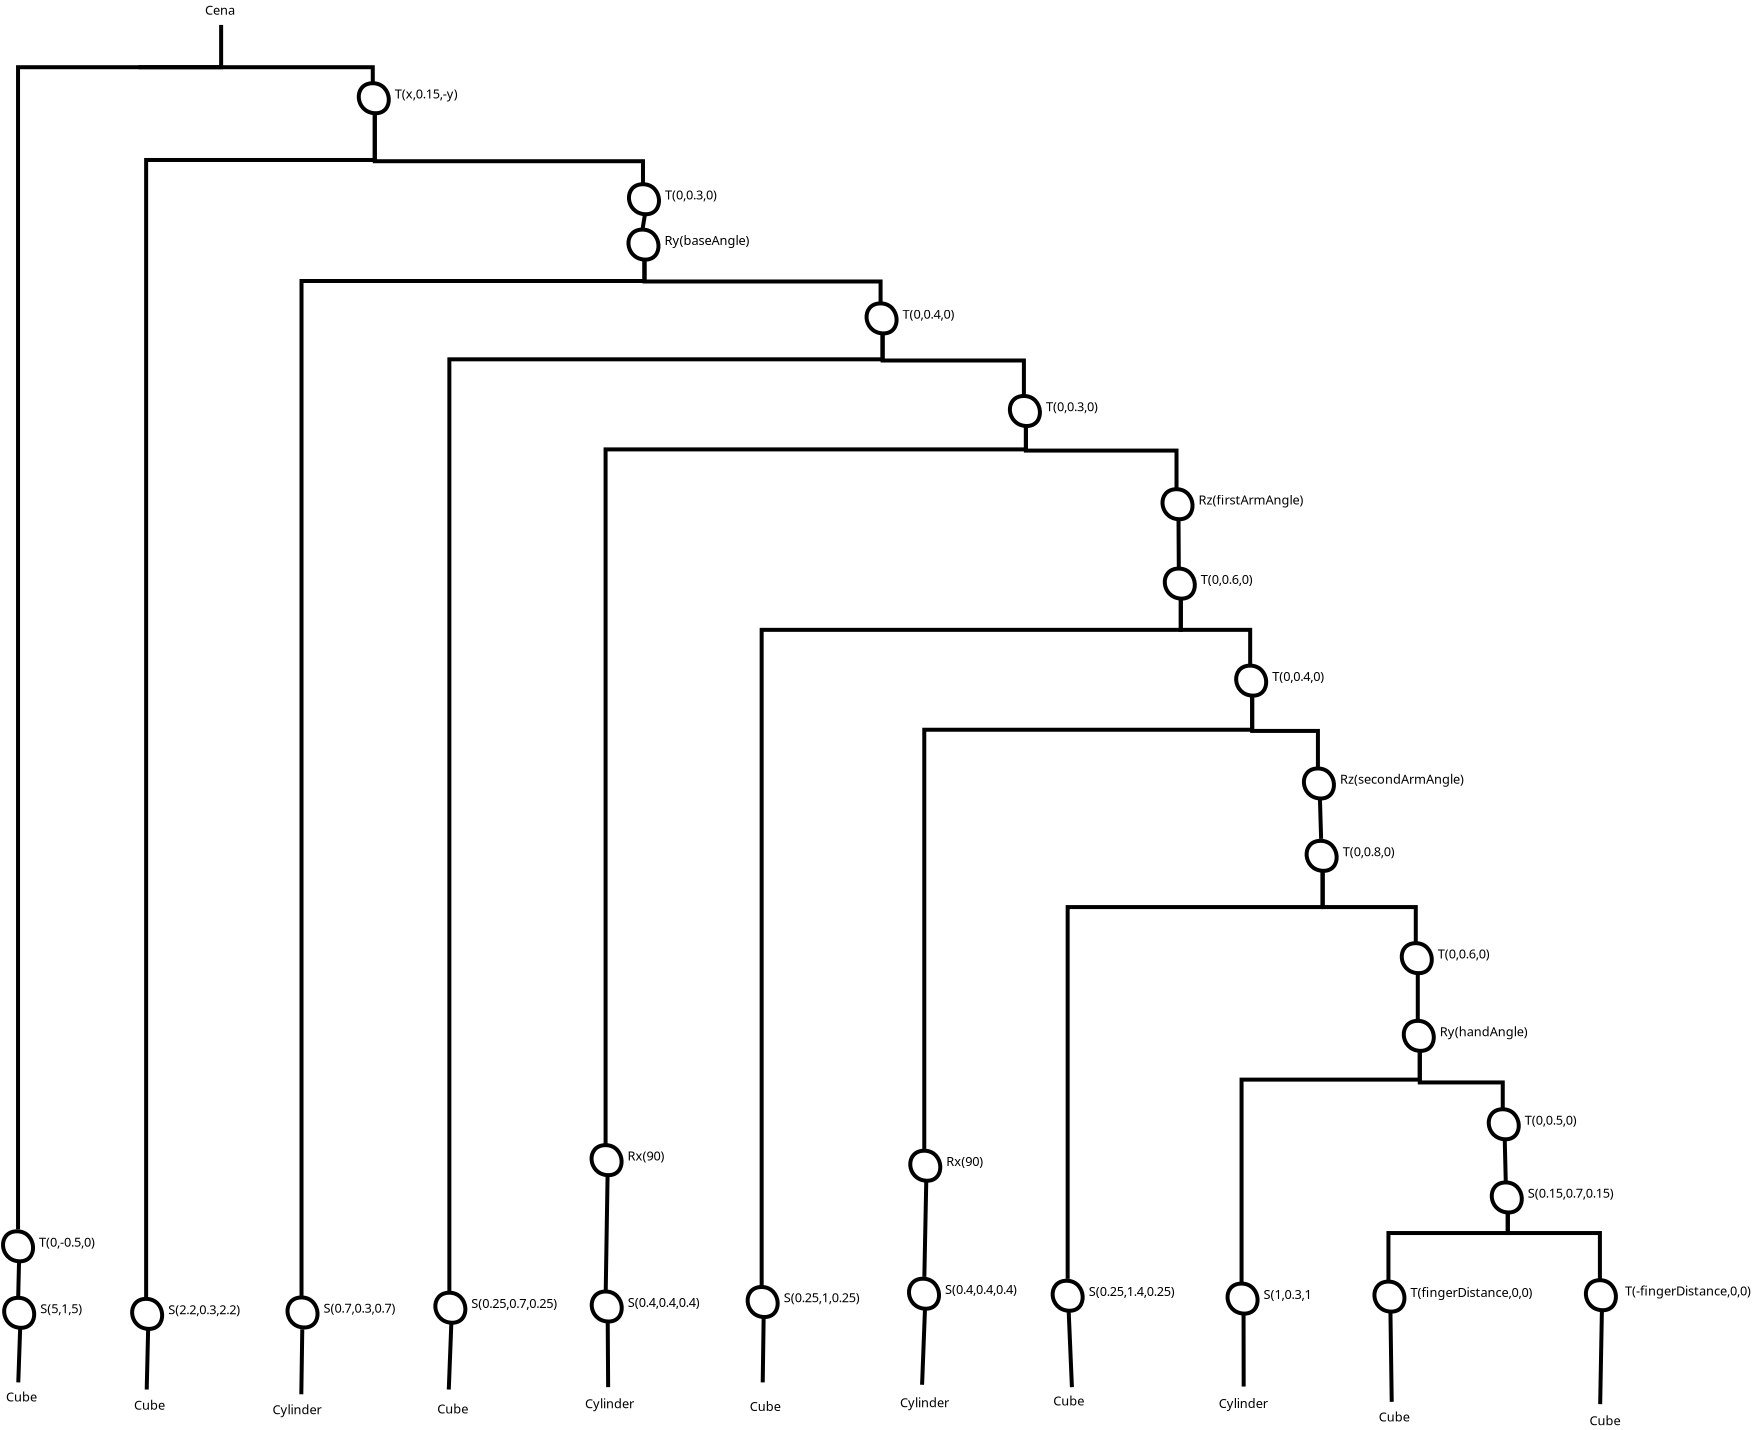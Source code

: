 <?xml version="1.0" encoding="UTF-8"?>
<dia:diagram xmlns:dia="http://www.lysator.liu.se/~alla/dia/">
  <dia:layer name="Background" visible="true" active="true">
    <dia:object type="Standard - ZigZagLine" version="1" id="O0">
      <dia:attribute name="obj_pos">
        <dia:point val="28.23,0.385"/>
      </dia:attribute>
      <dia:attribute name="obj_bb">
        <dia:rectangle val="17.975,0.285;28.33,60.711"/>
      </dia:attribute>
      <dia:attribute name="orth_points">
        <dia:point val="28.23,0.385"/>
        <dia:point val="28.23,2.5"/>
        <dia:point val="18.075,2.5"/>
        <dia:point val="18.075,60.611"/>
      </dia:attribute>
      <dia:attribute name="orth_orient">
        <dia:enum val="1"/>
        <dia:enum val="0"/>
        <dia:enum val="1"/>
      </dia:attribute>
      <dia:attribute name="autorouting">
        <dia:boolean val="false"/>
      </dia:attribute>
      <dia:attribute name="line_width">
        <dia:real val="0.2"/>
      </dia:attribute>
      <dia:connections>
        <dia:connection handle="1" to="O1" connection="4"/>
      </dia:connections>
    </dia:object>
    <dia:object type="Standard - Beziergon" version="0" id="O1">
      <dia:attribute name="obj_pos">
        <dia:point val="18.025,60.704"/>
      </dia:attribute>
      <dia:attribute name="obj_bb">
        <dia:rectangle val="17.224,60.604;18.927,62.305"/>
      </dia:attribute>
      <dia:attribute name="bez_points">
        <dia:point val="18.025,60.704"/>
        <dia:point val="19.025,60.704"/>
        <dia:point val="19.125,62.254"/>
        <dia:point val="18.125,62.204"/>
        <dia:point val="17.125,62.154"/>
        <dia:point val="17.025,60.704"/>
      </dia:attribute>
      <dia:attribute name="corner_types">
        <dia:enum val="32683728"/>
        <dia:enum val="0"/>
        <dia:enum val="0"/>
      </dia:attribute>
      <dia:attribute name="line_width">
        <dia:real val="0.2"/>
      </dia:attribute>
      <dia:attribute name="show_background">
        <dia:boolean val="true"/>
      </dia:attribute>
    </dia:object>
    <dia:object type="Standard - Beziergon" version="0" id="O2">
      <dia:attribute name="obj_pos">
        <dia:point val="18.082,64.029"/>
      </dia:attribute>
      <dia:attribute name="obj_bb">
        <dia:rectangle val="17.28,63.929;18.984,65.63"/>
      </dia:attribute>
      <dia:attribute name="bez_points">
        <dia:point val="18.082,64.029"/>
        <dia:point val="19.082,64.029"/>
        <dia:point val="19.182,65.579"/>
        <dia:point val="18.182,65.529"/>
        <dia:point val="17.182,65.479"/>
        <dia:point val="17.082,64.029"/>
      </dia:attribute>
      <dia:attribute name="corner_types">
        <dia:enum val="32683728"/>
        <dia:enum val="0"/>
        <dia:enum val="0"/>
      </dia:attribute>
      <dia:attribute name="line_width">
        <dia:real val="0.2"/>
      </dia:attribute>
      <dia:attribute name="show_background">
        <dia:boolean val="true"/>
      </dia:attribute>
    </dia:object>
    <dia:object type="Standard - Line" version="0" id="O3">
      <dia:attribute name="obj_pos">
        <dia:point val="18.125,62.204"/>
      </dia:attribute>
      <dia:attribute name="obj_bb">
        <dia:rectangle val="17.98,62.102;18.228,64.131"/>
      </dia:attribute>
      <dia:attribute name="conn_endpoints">
        <dia:point val="18.125,62.204"/>
        <dia:point val="18.082,64.029"/>
      </dia:attribute>
      <dia:attribute name="numcp">
        <dia:int val="1"/>
      </dia:attribute>
      <dia:attribute name="line_width">
        <dia:real val="0.2"/>
      </dia:attribute>
      <dia:connections>
        <dia:connection handle="0" to="O1" connection="2"/>
        <dia:connection handle="1" to="O2" connection="0"/>
      </dia:connections>
    </dia:object>
    <dia:object type="Standard - Line" version="0" id="O4">
      <dia:attribute name="obj_pos">
        <dia:point val="18.087,68.259"/>
      </dia:attribute>
      <dia:attribute name="obj_bb">
        <dia:rectangle val="17.984,65.425;18.286,68.362"/>
      </dia:attribute>
      <dia:attribute name="conn_endpoints">
        <dia:point val="18.087,68.259"/>
        <dia:point val="18.182,65.529"/>
      </dia:attribute>
      <dia:attribute name="numcp">
        <dia:int val="1"/>
      </dia:attribute>
      <dia:attribute name="line_width">
        <dia:real val="0.2"/>
      </dia:attribute>
      <dia:connections>
        <dia:connection handle="1" to="O2" connection="2"/>
      </dia:connections>
    </dia:object>
    <dia:object type="Standard - ZigZagLine" version="1" id="O5">
      <dia:attribute name="obj_pos">
        <dia:point val="24.2,2.45"/>
      </dia:attribute>
      <dia:attribute name="obj_bb">
        <dia:rectangle val="24.1,2.35;35.912,3.4"/>
      </dia:attribute>
      <dia:attribute name="orth_points">
        <dia:point val="24.2,2.45"/>
        <dia:point val="24.2,2.5"/>
        <dia:point val="35.812,2.5"/>
        <dia:point val="35.812,3.3"/>
      </dia:attribute>
      <dia:attribute name="orth_orient">
        <dia:enum val="1"/>
        <dia:enum val="0"/>
        <dia:enum val="1"/>
      </dia:attribute>
      <dia:attribute name="autorouting">
        <dia:boolean val="false"/>
      </dia:attribute>
      <dia:attribute name="line_width">
        <dia:real val="0.2"/>
      </dia:attribute>
      <dia:connections>
        <dia:connection handle="1" to="O6" connection="0"/>
      </dia:connections>
    </dia:object>
    <dia:object type="Standard - Beziergon" version="0" id="O6">
      <dia:attribute name="obj_pos">
        <dia:point val="35.812,3.3"/>
      </dia:attribute>
      <dia:attribute name="obj_bb">
        <dia:rectangle val="35.01,3.2;36.714,4.901"/>
      </dia:attribute>
      <dia:attribute name="bez_points">
        <dia:point val="35.812,3.3"/>
        <dia:point val="36.812,3.3"/>
        <dia:point val="36.912,4.85"/>
        <dia:point val="35.912,4.8"/>
        <dia:point val="34.912,4.75"/>
        <dia:point val="34.812,3.3"/>
      </dia:attribute>
      <dia:attribute name="corner_types">
        <dia:enum val="32683728"/>
        <dia:enum val="0"/>
        <dia:enum val="0"/>
      </dia:attribute>
      <dia:attribute name="line_width">
        <dia:real val="0.2"/>
      </dia:attribute>
      <dia:attribute name="show_background">
        <dia:boolean val="true"/>
      </dia:attribute>
    </dia:object>
    <dia:object type="Standard - Beziergon" version="0" id="O7">
      <dia:attribute name="obj_pos">
        <dia:point val="24.48,64.083"/>
      </dia:attribute>
      <dia:attribute name="obj_bb">
        <dia:rectangle val="23.678,63.983;25.382,65.684"/>
      </dia:attribute>
      <dia:attribute name="bez_points">
        <dia:point val="24.48,64.083"/>
        <dia:point val="25.48,64.083"/>
        <dia:point val="25.58,65.633"/>
        <dia:point val="24.58,65.583"/>
        <dia:point val="23.58,65.533"/>
        <dia:point val="23.48,64.083"/>
      </dia:attribute>
      <dia:attribute name="corner_types">
        <dia:enum val="32683728"/>
        <dia:enum val="0"/>
        <dia:enum val="0"/>
      </dia:attribute>
      <dia:attribute name="line_width">
        <dia:real val="0.2"/>
      </dia:attribute>
      <dia:attribute name="show_background">
        <dia:boolean val="true"/>
      </dia:attribute>
    </dia:object>
    <dia:object type="Standard - ZigZagLine" version="1" id="O8">
      <dia:attribute name="obj_pos">
        <dia:point val="35.912,4.8"/>
      </dia:attribute>
      <dia:attribute name="obj_bb">
        <dia:rectangle val="24.38,4.7;36.012,64.183"/>
      </dia:attribute>
      <dia:attribute name="orth_points">
        <dia:point val="35.912,4.8"/>
        <dia:point val="35.912,7.138"/>
        <dia:point val="24.48,7.138"/>
        <dia:point val="24.48,64.083"/>
      </dia:attribute>
      <dia:attribute name="orth_orient">
        <dia:enum val="1"/>
        <dia:enum val="0"/>
        <dia:enum val="1"/>
      </dia:attribute>
      <dia:attribute name="autorouting">
        <dia:boolean val="false"/>
      </dia:attribute>
      <dia:attribute name="line_width">
        <dia:real val="0.2"/>
      </dia:attribute>
      <dia:connections>
        <dia:connection handle="0" to="O6" connection="2"/>
        <dia:connection handle="1" to="O7" connection="0"/>
      </dia:connections>
    </dia:object>
    <dia:object type="Standard - Line" version="0" id="O9">
      <dia:attribute name="obj_pos">
        <dia:point val="24.58,65.583"/>
      </dia:attribute>
      <dia:attribute name="obj_bb">
        <dia:rectangle val="24.407,65.481;24.682,68.718"/>
      </dia:attribute>
      <dia:attribute name="conn_endpoints">
        <dia:point val="24.58,65.583"/>
        <dia:point val="24.509,68.616"/>
      </dia:attribute>
      <dia:attribute name="numcp">
        <dia:int val="1"/>
      </dia:attribute>
      <dia:attribute name="line_width">
        <dia:real val="0.2"/>
      </dia:attribute>
      <dia:connections>
        <dia:connection handle="0" to="O7" connection="2"/>
      </dia:connections>
    </dia:object>
    <dia:object type="Standard - Beziergon" version="0" id="O10">
      <dia:attribute name="obj_pos">
        <dia:point val="49.322,8.35"/>
      </dia:attribute>
      <dia:attribute name="obj_bb">
        <dia:rectangle val="48.52,8.25;50.224,9.951"/>
      </dia:attribute>
      <dia:attribute name="bez_points">
        <dia:point val="49.322,8.35"/>
        <dia:point val="50.322,8.35"/>
        <dia:point val="50.422,9.9"/>
        <dia:point val="49.422,9.85"/>
        <dia:point val="48.422,9.8"/>
        <dia:point val="48.322,8.35"/>
      </dia:attribute>
      <dia:attribute name="corner_types">
        <dia:enum val="32683728"/>
        <dia:enum val="0"/>
        <dia:enum val="0"/>
      </dia:attribute>
      <dia:attribute name="line_width">
        <dia:real val="0.2"/>
      </dia:attribute>
      <dia:attribute name="show_background">
        <dia:boolean val="true"/>
      </dia:attribute>
    </dia:object>
    <dia:object type="Standard - Beziergon" version="0" id="O11">
      <dia:attribute name="obj_pos">
        <dia:point val="49.297,10.618"/>
      </dia:attribute>
      <dia:attribute name="obj_bb">
        <dia:rectangle val="48.495,10.518;50.199,12.219"/>
      </dia:attribute>
      <dia:attribute name="bez_points">
        <dia:point val="49.297,10.618"/>
        <dia:point val="50.297,10.618"/>
        <dia:point val="50.397,12.168"/>
        <dia:point val="49.397,12.118"/>
        <dia:point val="48.397,12.068"/>
        <dia:point val="48.297,10.618"/>
      </dia:attribute>
      <dia:attribute name="corner_types">
        <dia:enum val="32683728"/>
        <dia:enum val="0"/>
        <dia:enum val="0"/>
      </dia:attribute>
      <dia:attribute name="line_width">
        <dia:real val="0.2"/>
      </dia:attribute>
      <dia:attribute name="show_background">
        <dia:boolean val="true"/>
      </dia:attribute>
    </dia:object>
    <dia:object type="Standard - Line" version="0" id="O12">
      <dia:attribute name="obj_pos">
        <dia:point val="49.422,9.85"/>
      </dia:attribute>
      <dia:attribute name="obj_bb">
        <dia:rectangle val="49.182,9.735;49.537,10.733"/>
      </dia:attribute>
      <dia:attribute name="conn_endpoints">
        <dia:point val="49.422,9.85"/>
        <dia:point val="49.297,10.618"/>
      </dia:attribute>
      <dia:attribute name="numcp">
        <dia:int val="1"/>
      </dia:attribute>
      <dia:attribute name="line_width">
        <dia:real val="0.2"/>
      </dia:attribute>
      <dia:connections>
        <dia:connection handle="0" to="O10" connection="2"/>
        <dia:connection handle="1" to="O11" connection="0"/>
      </dia:connections>
    </dia:object>
    <dia:object type="Standard - ZigZagLine" version="1" id="O13">
      <dia:attribute name="obj_pos">
        <dia:point val="35.912,4.8"/>
      </dia:attribute>
      <dia:attribute name="obj_bb">
        <dia:rectangle val="35.812,4.7;49.422,8.45"/>
      </dia:attribute>
      <dia:attribute name="orth_points">
        <dia:point val="35.912,4.8"/>
        <dia:point val="35.912,7.2"/>
        <dia:point val="49.322,7.2"/>
        <dia:point val="49.322,8.35"/>
      </dia:attribute>
      <dia:attribute name="orth_orient">
        <dia:enum val="1"/>
        <dia:enum val="0"/>
        <dia:enum val="1"/>
      </dia:attribute>
      <dia:attribute name="autorouting">
        <dia:boolean val="false"/>
      </dia:attribute>
      <dia:attribute name="line_width">
        <dia:real val="0.2"/>
      </dia:attribute>
      <dia:connections>
        <dia:connection handle="0" to="O6" connection="2"/>
        <dia:connection handle="1" to="O10" connection="0"/>
      </dia:connections>
    </dia:object>
    <dia:object type="Standard - Beziergon" version="0" id="O14">
      <dia:attribute name="obj_pos">
        <dia:point val="32.249,64.012"/>
      </dia:attribute>
      <dia:attribute name="obj_bb">
        <dia:rectangle val="31.447,63.912;33.151,65.613"/>
      </dia:attribute>
      <dia:attribute name="bez_points">
        <dia:point val="32.249,64.012"/>
        <dia:point val="33.249,64.012"/>
        <dia:point val="33.349,65.562"/>
        <dia:point val="32.349,65.512"/>
        <dia:point val="31.349,65.462"/>
        <dia:point val="31.249,64.012"/>
      </dia:attribute>
      <dia:attribute name="corner_types">
        <dia:enum val="32683728"/>
        <dia:enum val="0"/>
        <dia:enum val="0"/>
      </dia:attribute>
      <dia:attribute name="line_width">
        <dia:real val="0.2"/>
      </dia:attribute>
      <dia:attribute name="show_background">
        <dia:boolean val="true"/>
      </dia:attribute>
    </dia:object>
    <dia:object type="Standard - ZigZagLine" version="1" id="O15">
      <dia:attribute name="obj_pos">
        <dia:point val="49.397,12.118"/>
      </dia:attribute>
      <dia:attribute name="obj_bb">
        <dia:rectangle val="32.149,12.018;49.497,64.112"/>
      </dia:attribute>
      <dia:attribute name="orth_points">
        <dia:point val="49.397,12.118"/>
        <dia:point val="49.397,13.189"/>
        <dia:point val="32.249,13.189"/>
        <dia:point val="32.249,64.012"/>
      </dia:attribute>
      <dia:attribute name="orth_orient">
        <dia:enum val="1"/>
        <dia:enum val="0"/>
        <dia:enum val="1"/>
      </dia:attribute>
      <dia:attribute name="autorouting">
        <dia:boolean val="false"/>
      </dia:attribute>
      <dia:attribute name="line_width">
        <dia:real val="0.2"/>
      </dia:attribute>
      <dia:connections>
        <dia:connection handle="0" to="O11" connection="2"/>
        <dia:connection handle="1" to="O14" connection="0"/>
      </dia:connections>
    </dia:object>
    <dia:object type="Standard - Line" version="0" id="O16">
      <dia:attribute name="obj_pos">
        <dia:point val="32.287,65.602"/>
      </dia:attribute>
      <dia:attribute name="obj_bb">
        <dia:rectangle val="32.137,65.5;32.388,68.955"/>
      </dia:attribute>
      <dia:attribute name="conn_endpoints">
        <dia:point val="32.287,65.602"/>
        <dia:point val="32.239,68.853"/>
      </dia:attribute>
      <dia:attribute name="numcp">
        <dia:int val="1"/>
      </dia:attribute>
      <dia:attribute name="line_width">
        <dia:real val="0.2"/>
      </dia:attribute>
      <dia:connections>
        <dia:connection handle="0" to="O14" connection="4"/>
      </dia:connections>
    </dia:object>
    <dia:object type="Standard - Beziergon" version="0" id="O17">
      <dia:attribute name="obj_pos">
        <dia:point val="61.202,14.309"/>
      </dia:attribute>
      <dia:attribute name="obj_bb">
        <dia:rectangle val="60.4,14.209;62.104,15.91"/>
      </dia:attribute>
      <dia:attribute name="bez_points">
        <dia:point val="61.202,14.309"/>
        <dia:point val="62.202,14.309"/>
        <dia:point val="62.302,15.859"/>
        <dia:point val="61.302,15.809"/>
        <dia:point val="60.302,15.759"/>
        <dia:point val="60.202,14.309"/>
      </dia:attribute>
      <dia:attribute name="corner_types">
        <dia:enum val="32683728"/>
        <dia:enum val="0"/>
        <dia:enum val="0"/>
      </dia:attribute>
      <dia:attribute name="line_width">
        <dia:real val="0.2"/>
      </dia:attribute>
      <dia:attribute name="show_background">
        <dia:boolean val="true"/>
      </dia:attribute>
    </dia:object>
    <dia:object type="Standard - ZigZagLine" version="1" id="O18">
      <dia:attribute name="obj_pos">
        <dia:point val="49.397,12.118"/>
      </dia:attribute>
      <dia:attribute name="obj_bb">
        <dia:rectangle val="49.297,12.018;61.302,14.409"/>
      </dia:attribute>
      <dia:attribute name="orth_points">
        <dia:point val="49.397,12.118"/>
        <dia:point val="49.397,13.213"/>
        <dia:point val="61.202,13.213"/>
        <dia:point val="61.202,14.309"/>
      </dia:attribute>
      <dia:attribute name="orth_orient">
        <dia:enum val="1"/>
        <dia:enum val="0"/>
        <dia:enum val="1"/>
      </dia:attribute>
      <dia:attribute name="autorouting">
        <dia:boolean val="true"/>
      </dia:attribute>
      <dia:attribute name="line_width">
        <dia:real val="0.2"/>
      </dia:attribute>
      <dia:connections>
        <dia:connection handle="0" to="O11" connection="2"/>
        <dia:connection handle="1" to="O17" connection="0"/>
      </dia:connections>
    </dia:object>
    <dia:object type="Standard - Beziergon" version="0" id="O19">
      <dia:attribute name="obj_pos">
        <dia:point val="39.641,63.775"/>
      </dia:attribute>
      <dia:attribute name="obj_bb">
        <dia:rectangle val="38.839,63.675;40.543,65.376"/>
      </dia:attribute>
      <dia:attribute name="bez_points">
        <dia:point val="39.641,63.775"/>
        <dia:point val="40.641,63.775"/>
        <dia:point val="40.741,65.325"/>
        <dia:point val="39.741,65.275"/>
        <dia:point val="38.741,65.225"/>
        <dia:point val="38.641,63.775"/>
      </dia:attribute>
      <dia:attribute name="corner_types">
        <dia:enum val="32683728"/>
        <dia:enum val="0"/>
        <dia:enum val="0"/>
      </dia:attribute>
      <dia:attribute name="line_width">
        <dia:real val="0.2"/>
      </dia:attribute>
      <dia:attribute name="show_background">
        <dia:boolean val="true"/>
      </dia:attribute>
    </dia:object>
    <dia:object type="Standard - ZigZagLine" version="1" id="O20">
      <dia:attribute name="obj_pos">
        <dia:point val="61.302,15.809"/>
      </dia:attribute>
      <dia:attribute name="obj_bb">
        <dia:rectangle val="39.541,15.709;61.402,63.875"/>
      </dia:attribute>
      <dia:attribute name="orth_points">
        <dia:point val="61.302,15.809"/>
        <dia:point val="61.302,17.105"/>
        <dia:point val="39.641,17.105"/>
        <dia:point val="39.641,63.775"/>
      </dia:attribute>
      <dia:attribute name="orth_orient">
        <dia:enum val="1"/>
        <dia:enum val="0"/>
        <dia:enum val="1"/>
      </dia:attribute>
      <dia:attribute name="autorouting">
        <dia:boolean val="false"/>
      </dia:attribute>
      <dia:attribute name="line_width">
        <dia:real val="0.2"/>
      </dia:attribute>
      <dia:connections>
        <dia:connection handle="0" to="O17" connection="2"/>
        <dia:connection handle="1" to="O19" connection="0"/>
      </dia:connections>
    </dia:object>
    <dia:object type="Standard - Line" version="0" id="O21">
      <dia:attribute name="obj_pos">
        <dia:point val="39.741,65.275"/>
      </dia:attribute>
      <dia:attribute name="obj_bb">
        <dia:rectangle val="39.508,65.171;39.845,68.719"/>
      </dia:attribute>
      <dia:attribute name="conn_endpoints">
        <dia:point val="39.741,65.275"/>
        <dia:point val="39.612,68.616"/>
      </dia:attribute>
      <dia:attribute name="numcp">
        <dia:int val="1"/>
      </dia:attribute>
      <dia:attribute name="line_width">
        <dia:real val="0.2"/>
      </dia:attribute>
      <dia:connections>
        <dia:connection handle="0" to="O19" connection="2"/>
      </dia:connections>
    </dia:object>
    <dia:object type="Standard - Beziergon" version="0" id="O22">
      <dia:attribute name="obj_pos">
        <dia:point val="68.368,18.938"/>
      </dia:attribute>
      <dia:attribute name="obj_bb">
        <dia:rectangle val="67.566,18.838;69.27,20.539"/>
      </dia:attribute>
      <dia:attribute name="bez_points">
        <dia:point val="68.368,18.938"/>
        <dia:point val="69.368,18.938"/>
        <dia:point val="69.468,20.488"/>
        <dia:point val="68.468,20.438"/>
        <dia:point val="67.468,20.388"/>
        <dia:point val="67.368,18.938"/>
      </dia:attribute>
      <dia:attribute name="corner_types">
        <dia:enum val="32683728"/>
        <dia:enum val="0"/>
        <dia:enum val="0"/>
      </dia:attribute>
      <dia:attribute name="line_width">
        <dia:real val="0.2"/>
      </dia:attribute>
      <dia:attribute name="show_background">
        <dia:boolean val="true"/>
      </dia:attribute>
    </dia:object>
    <dia:object type="Standard - ZigZagLine" version="1" id="O23">
      <dia:attribute name="obj_pos">
        <dia:point val="61.302,15.809"/>
      </dia:attribute>
      <dia:attribute name="obj_bb">
        <dia:rectangle val="61.202,15.709;68.468,19.038"/>
      </dia:attribute>
      <dia:attribute name="orth_points">
        <dia:point val="61.302,15.809"/>
        <dia:point val="61.302,17.164"/>
        <dia:point val="68.368,17.164"/>
        <dia:point val="68.368,18.938"/>
      </dia:attribute>
      <dia:attribute name="orth_orient">
        <dia:enum val="1"/>
        <dia:enum val="0"/>
        <dia:enum val="1"/>
      </dia:attribute>
      <dia:attribute name="autorouting">
        <dia:boolean val="false"/>
      </dia:attribute>
      <dia:attribute name="line_width">
        <dia:real val="0.2"/>
      </dia:attribute>
      <dia:connections>
        <dia:connection handle="0" to="O17" connection="2"/>
        <dia:connection handle="1" to="O22" connection="0"/>
      </dia:connections>
    </dia:object>
    <dia:object type="Standard - Beziergon" version="0" id="O24">
      <dia:attribute name="obj_pos">
        <dia:point val="47.452,56.396"/>
      </dia:attribute>
      <dia:attribute name="obj_bb">
        <dia:rectangle val="46.65,56.296;48.354,57.997"/>
      </dia:attribute>
      <dia:attribute name="bez_points">
        <dia:point val="47.452,56.396"/>
        <dia:point val="48.452,56.396"/>
        <dia:point val="48.552,57.946"/>
        <dia:point val="47.552,57.896"/>
        <dia:point val="46.552,57.846"/>
        <dia:point val="46.452,56.396"/>
      </dia:attribute>
      <dia:attribute name="corner_types">
        <dia:enum val="32683728"/>
        <dia:enum val="0"/>
        <dia:enum val="0"/>
      </dia:attribute>
      <dia:attribute name="line_width">
        <dia:real val="0.2"/>
      </dia:attribute>
      <dia:attribute name="show_background">
        <dia:boolean val="true"/>
      </dia:attribute>
    </dia:object>
    <dia:object type="Standard - Beziergon" version="0" id="O25">
      <dia:attribute name="obj_pos">
        <dia:point val="47.459,63.714"/>
      </dia:attribute>
      <dia:attribute name="obj_bb">
        <dia:rectangle val="46.657,63.614;48.361,65.316"/>
      </dia:attribute>
      <dia:attribute name="bez_points">
        <dia:point val="47.459,63.714"/>
        <dia:point val="48.459,63.714"/>
        <dia:point val="48.559,65.264"/>
        <dia:point val="47.559,65.214"/>
        <dia:point val="46.559,65.164"/>
        <dia:point val="46.459,63.714"/>
      </dia:attribute>
      <dia:attribute name="corner_types">
        <dia:enum val="32683728"/>
        <dia:enum val="0"/>
        <dia:enum val="0"/>
      </dia:attribute>
      <dia:attribute name="line_width">
        <dia:real val="0.2"/>
      </dia:attribute>
      <dia:attribute name="show_background">
        <dia:boolean val="true"/>
      </dia:attribute>
    </dia:object>
    <dia:object type="Standard - ZigZagLine" version="1" id="O26">
      <dia:attribute name="obj_pos">
        <dia:point val="68.468,20.438"/>
      </dia:attribute>
      <dia:attribute name="obj_bb">
        <dia:rectangle val="47.352,20.338;68.568,56.496"/>
      </dia:attribute>
      <dia:attribute name="orth_points">
        <dia:point val="68.468,20.438"/>
        <dia:point val="68.468,21.609"/>
        <dia:point val="47.452,21.609"/>
        <dia:point val="47.452,56.396"/>
      </dia:attribute>
      <dia:attribute name="orth_orient">
        <dia:enum val="1"/>
        <dia:enum val="0"/>
        <dia:enum val="1"/>
      </dia:attribute>
      <dia:attribute name="autorouting">
        <dia:boolean val="false"/>
      </dia:attribute>
      <dia:attribute name="line_width">
        <dia:real val="0.2"/>
      </dia:attribute>
      <dia:connections>
        <dia:connection handle="0" to="O22" connection="2"/>
        <dia:connection handle="1" to="O24" connection="0"/>
      </dia:connections>
    </dia:object>
    <dia:object type="Standard - Line" version="0" id="O27">
      <dia:attribute name="obj_pos">
        <dia:point val="47.459,63.714"/>
      </dia:attribute>
      <dia:attribute name="obj_bb">
        <dia:rectangle val="47.358,57.794;47.654,63.816"/>
      </dia:attribute>
      <dia:attribute name="conn_endpoints">
        <dia:point val="47.459,63.714"/>
        <dia:point val="47.552,57.896"/>
      </dia:attribute>
      <dia:attribute name="numcp">
        <dia:int val="1"/>
      </dia:attribute>
      <dia:attribute name="line_width">
        <dia:real val="0.2"/>
      </dia:attribute>
      <dia:connections>
        <dia:connection handle="0" to="O25" connection="0"/>
        <dia:connection handle="1" to="O24" connection="2"/>
      </dia:connections>
    </dia:object>
    <dia:object type="Standard - Line" version="0" id="O28">
      <dia:attribute name="obj_pos">
        <dia:point val="47.559,65.214"/>
      </dia:attribute>
      <dia:attribute name="obj_bb">
        <dia:rectangle val="47.459,65.114;47.68,68.597"/>
      </dia:attribute>
      <dia:attribute name="conn_endpoints">
        <dia:point val="47.559,65.214"/>
        <dia:point val="47.58,68.497"/>
      </dia:attribute>
      <dia:attribute name="numcp">
        <dia:int val="1"/>
      </dia:attribute>
      <dia:attribute name="line_width">
        <dia:real val="0.2"/>
      </dia:attribute>
      <dia:connections>
        <dia:connection handle="0" to="O25" connection="2"/>
      </dia:connections>
    </dia:object>
    <dia:object type="Standard - Beziergon" version="0" id="O29">
      <dia:attribute name="obj_pos">
        <dia:point val="75.999,23.599"/>
      </dia:attribute>
      <dia:attribute name="obj_bb">
        <dia:rectangle val="75.197,23.499;76.9,25.2"/>
      </dia:attribute>
      <dia:attribute name="bez_points">
        <dia:point val="75.999,23.599"/>
        <dia:point val="76.999,23.599"/>
        <dia:point val="77.099,25.149"/>
        <dia:point val="76.099,25.099"/>
        <dia:point val="75.099,25.049"/>
        <dia:point val="74.999,23.599"/>
      </dia:attribute>
      <dia:attribute name="corner_types">
        <dia:enum val="32683728"/>
        <dia:enum val="0"/>
        <dia:enum val="0"/>
      </dia:attribute>
      <dia:attribute name="line_width">
        <dia:real val="0.2"/>
      </dia:attribute>
      <dia:attribute name="show_background">
        <dia:boolean val="true"/>
      </dia:attribute>
    </dia:object>
    <dia:object type="Standard - Beziergon" version="0" id="O30">
      <dia:attribute name="obj_pos">
        <dia:point val="76.113,27.568"/>
      </dia:attribute>
      <dia:attribute name="obj_bb">
        <dia:rectangle val="75.311,27.468;77.015,29.169"/>
      </dia:attribute>
      <dia:attribute name="bez_points">
        <dia:point val="76.113,27.568"/>
        <dia:point val="77.113,27.568"/>
        <dia:point val="77.213,29.118"/>
        <dia:point val="76.213,29.068"/>
        <dia:point val="75.213,29.018"/>
        <dia:point val="75.113,27.568"/>
      </dia:attribute>
      <dia:attribute name="corner_types">
        <dia:enum val="32683728"/>
        <dia:enum val="0"/>
        <dia:enum val="0"/>
      </dia:attribute>
      <dia:attribute name="line_width">
        <dia:real val="0.2"/>
      </dia:attribute>
      <dia:attribute name="show_background">
        <dia:boolean val="true"/>
      </dia:attribute>
    </dia:object>
    <dia:object type="Standard - ZigZagLine" version="1" id="O31">
      <dia:attribute name="obj_pos">
        <dia:point val="68.468,20.438"/>
      </dia:attribute>
      <dia:attribute name="obj_bb">
        <dia:rectangle val="68.368,20.338;76.099,23.699"/>
      </dia:attribute>
      <dia:attribute name="orth_points">
        <dia:point val="68.468,20.438"/>
        <dia:point val="68.468,21.668"/>
        <dia:point val="75.999,21.668"/>
        <dia:point val="75.999,23.599"/>
      </dia:attribute>
      <dia:attribute name="orth_orient">
        <dia:enum val="1"/>
        <dia:enum val="0"/>
        <dia:enum val="1"/>
      </dia:attribute>
      <dia:attribute name="autorouting">
        <dia:boolean val="false"/>
      </dia:attribute>
      <dia:attribute name="line_width">
        <dia:real val="0.2"/>
      </dia:attribute>
      <dia:connections>
        <dia:connection handle="0" to="O22" connection="2"/>
        <dia:connection handle="1" to="O29" connection="0"/>
      </dia:connections>
    </dia:object>
    <dia:object type="Standard - Line" version="0" id="O32">
      <dia:attribute name="obj_pos">
        <dia:point val="76.099,25.099"/>
      </dia:attribute>
      <dia:attribute name="obj_bb">
        <dia:rectangle val="75.998,24.998;76.214,27.669"/>
      </dia:attribute>
      <dia:attribute name="conn_endpoints">
        <dia:point val="76.099,25.099"/>
        <dia:point val="76.113,27.568"/>
      </dia:attribute>
      <dia:attribute name="numcp">
        <dia:int val="1"/>
      </dia:attribute>
      <dia:attribute name="line_width">
        <dia:real val="0.2"/>
      </dia:attribute>
      <dia:connections>
        <dia:connection handle="0" to="O29" connection="2"/>
        <dia:connection handle="1" to="O30" connection="0"/>
      </dia:connections>
    </dia:object>
    <dia:object type="Standard - Beziergon" version="0" id="O33">
      <dia:attribute name="obj_pos">
        <dia:point val="55.256,63.489"/>
      </dia:attribute>
      <dia:attribute name="obj_bb">
        <dia:rectangle val="54.454,63.389;56.158,65.09"/>
      </dia:attribute>
      <dia:attribute name="bez_points">
        <dia:point val="55.256,63.489"/>
        <dia:point val="56.256,63.489"/>
        <dia:point val="56.356,65.039"/>
        <dia:point val="55.356,64.989"/>
        <dia:point val="54.356,64.939"/>
        <dia:point val="54.256,63.489"/>
      </dia:attribute>
      <dia:attribute name="corner_types">
        <dia:enum val="32683728"/>
        <dia:enum val="0"/>
        <dia:enum val="0"/>
      </dia:attribute>
      <dia:attribute name="line_width">
        <dia:real val="0.2"/>
      </dia:attribute>
      <dia:attribute name="show_background">
        <dia:boolean val="true"/>
      </dia:attribute>
    </dia:object>
    <dia:object type="Standard - ZigZagLine" version="1" id="O34">
      <dia:attribute name="obj_pos">
        <dia:point val="76.213,29.068"/>
      </dia:attribute>
      <dia:attribute name="obj_bb">
        <dia:rectangle val="55.156,28.968;76.313,63.589"/>
      </dia:attribute>
      <dia:attribute name="orth_points">
        <dia:point val="76.213,29.068"/>
        <dia:point val="76.213,30.631"/>
        <dia:point val="55.256,30.631"/>
        <dia:point val="55.256,63.489"/>
      </dia:attribute>
      <dia:attribute name="orth_orient">
        <dia:enum val="1"/>
        <dia:enum val="0"/>
        <dia:enum val="1"/>
      </dia:attribute>
      <dia:attribute name="autorouting">
        <dia:boolean val="false"/>
      </dia:attribute>
      <dia:attribute name="line_width">
        <dia:real val="0.2"/>
      </dia:attribute>
      <dia:connections>
        <dia:connection handle="0" to="O30" connection="2"/>
        <dia:connection handle="1" to="O33" connection="0"/>
      </dia:connections>
    </dia:object>
    <dia:object type="Standard - Line" version="0" id="O35">
      <dia:attribute name="obj_pos">
        <dia:point val="55.356,64.989"/>
      </dia:attribute>
      <dia:attribute name="obj_bb">
        <dia:rectangle val="55.208,64.887;55.458,68.36"/>
      </dia:attribute>
      <dia:attribute name="conn_endpoints">
        <dia:point val="55.356,64.989"/>
        <dia:point val="55.309,68.259"/>
      </dia:attribute>
      <dia:attribute name="numcp">
        <dia:int val="1"/>
      </dia:attribute>
      <dia:attribute name="line_width">
        <dia:real val="0.2"/>
      </dia:attribute>
      <dia:connections>
        <dia:connection handle="0" to="O33" connection="2"/>
      </dia:connections>
    </dia:object>
    <dia:object type="Standard - Beziergon" version="0" id="O36">
      <dia:attribute name="obj_pos">
        <dia:point val="79.682,32.42"/>
      </dia:attribute>
      <dia:attribute name="obj_bb">
        <dia:rectangle val="78.88,32.32;80.584,34.021"/>
      </dia:attribute>
      <dia:attribute name="bez_points">
        <dia:point val="79.682,32.42"/>
        <dia:point val="80.682,32.42"/>
        <dia:point val="80.782,33.97"/>
        <dia:point val="79.782,33.92"/>
        <dia:point val="78.782,33.87"/>
        <dia:point val="78.682,32.42"/>
      </dia:attribute>
      <dia:attribute name="corner_types">
        <dia:enum val="32683728"/>
        <dia:enum val="0"/>
        <dia:enum val="0"/>
      </dia:attribute>
      <dia:attribute name="line_width">
        <dia:real val="0.2"/>
      </dia:attribute>
      <dia:attribute name="show_background">
        <dia:boolean val="true"/>
      </dia:attribute>
    </dia:object>
    <dia:object type="Standard - ZigZagLine" version="1" id="O37">
      <dia:attribute name="obj_pos">
        <dia:point val="76.213,29.068"/>
      </dia:attribute>
      <dia:attribute name="obj_bb">
        <dia:rectangle val="76.113,28.968;79.782,32.52"/>
      </dia:attribute>
      <dia:attribute name="orth_points">
        <dia:point val="76.213,29.068"/>
        <dia:point val="76.213,30.631"/>
        <dia:point val="79.682,30.631"/>
        <dia:point val="79.682,32.42"/>
      </dia:attribute>
      <dia:attribute name="orth_orient">
        <dia:enum val="1"/>
        <dia:enum val="0"/>
        <dia:enum val="1"/>
      </dia:attribute>
      <dia:attribute name="autorouting">
        <dia:boolean val="false"/>
      </dia:attribute>
      <dia:attribute name="line_width">
        <dia:real val="0.2"/>
      </dia:attribute>
      <dia:connections>
        <dia:connection handle="0" to="O30" connection="2"/>
        <dia:connection handle="1" to="O36" connection="0"/>
      </dia:connections>
    </dia:object>
    <dia:object type="Standard - Beziergon" version="0" id="O38">
      <dia:attribute name="obj_pos">
        <dia:point val="63.387,56.675"/>
      </dia:attribute>
      <dia:attribute name="obj_bb">
        <dia:rectangle val="62.585,56.575;64.289,58.276"/>
      </dia:attribute>
      <dia:attribute name="bez_points">
        <dia:point val="63.387,56.675"/>
        <dia:point val="64.387,56.675"/>
        <dia:point val="64.487,58.225"/>
        <dia:point val="63.487,58.175"/>
        <dia:point val="62.487,58.125"/>
        <dia:point val="62.387,56.675"/>
      </dia:attribute>
      <dia:attribute name="corner_types">
        <dia:enum val="32683728"/>
        <dia:enum val="0"/>
        <dia:enum val="0"/>
      </dia:attribute>
      <dia:attribute name="line_width">
        <dia:real val="0.2"/>
      </dia:attribute>
      <dia:attribute name="show_background">
        <dia:boolean val="true"/>
      </dia:attribute>
    </dia:object>
    <dia:object type="Standard - Beziergon" version="0" id="O39">
      <dia:attribute name="obj_pos">
        <dia:point val="63.324,63.074"/>
      </dia:attribute>
      <dia:attribute name="obj_bb">
        <dia:rectangle val="62.522,62.974;64.225,64.675"/>
      </dia:attribute>
      <dia:attribute name="bez_points">
        <dia:point val="63.324,63.074"/>
        <dia:point val="64.323,63.074"/>
        <dia:point val="64.424,64.624"/>
        <dia:point val="63.423,64.574"/>
        <dia:point val="62.423,64.524"/>
        <dia:point val="62.324,63.074"/>
      </dia:attribute>
      <dia:attribute name="corner_types">
        <dia:enum val="32683728"/>
        <dia:enum val="0"/>
        <dia:enum val="0"/>
      </dia:attribute>
      <dia:attribute name="line_width">
        <dia:real val="0.2"/>
      </dia:attribute>
      <dia:attribute name="show_background">
        <dia:boolean val="true"/>
      </dia:attribute>
    </dia:object>
    <dia:object type="Standard - Line" version="0" id="O40">
      <dia:attribute name="obj_pos">
        <dia:point val="63.39,62.984"/>
      </dia:attribute>
      <dia:attribute name="obj_bb">
        <dia:rectangle val="63.288,58.073;63.589,63.086"/>
      </dia:attribute>
      <dia:attribute name="conn_endpoints">
        <dia:point val="63.39,62.984"/>
        <dia:point val="63.487,58.175"/>
      </dia:attribute>
      <dia:attribute name="numcp">
        <dia:int val="1"/>
      </dia:attribute>
      <dia:attribute name="line_width">
        <dia:real val="0.2"/>
      </dia:attribute>
      <dia:connections>
        <dia:connection handle="0" to="O39" connection="4"/>
        <dia:connection handle="1" to="O38" connection="2"/>
      </dia:connections>
    </dia:object>
    <dia:object type="Standard - ZigZagLine" version="1" id="O41">
      <dia:attribute name="obj_pos">
        <dia:point val="63.387,56.675"/>
      </dia:attribute>
      <dia:attribute name="obj_bb">
        <dia:rectangle val="63.287,33.82;79.882,56.775"/>
      </dia:attribute>
      <dia:attribute name="orth_points">
        <dia:point val="63.387,56.675"/>
        <dia:point val="63.387,35.626"/>
        <dia:point val="79.782,35.626"/>
        <dia:point val="79.782,33.92"/>
      </dia:attribute>
      <dia:attribute name="orth_orient">
        <dia:enum val="1"/>
        <dia:enum val="0"/>
        <dia:enum val="1"/>
      </dia:attribute>
      <dia:attribute name="autorouting">
        <dia:boolean val="false"/>
      </dia:attribute>
      <dia:attribute name="line_width">
        <dia:real val="0.2"/>
      </dia:attribute>
      <dia:connections>
        <dia:connection handle="0" to="O38" connection="0"/>
        <dia:connection handle="1" to="O36" connection="2"/>
      </dia:connections>
    </dia:object>
    <dia:object type="Standard - Line" version="0" id="O42">
      <dia:attribute name="obj_pos">
        <dia:point val="63.423,64.574"/>
      </dia:attribute>
      <dia:attribute name="obj_bb">
        <dia:rectangle val="63.173,64.47;63.527,68.481"/>
      </dia:attribute>
      <dia:attribute name="conn_endpoints">
        <dia:point val="63.423,64.574"/>
        <dia:point val="63.277,68.378"/>
      </dia:attribute>
      <dia:attribute name="numcp">
        <dia:int val="1"/>
      </dia:attribute>
      <dia:attribute name="line_width">
        <dia:real val="0.2"/>
      </dia:attribute>
      <dia:connections>
        <dia:connection handle="0" to="O39" connection="2"/>
      </dia:connections>
    </dia:object>
    <dia:object type="Standard - Beziergon" version="0" id="O43">
      <dia:attribute name="obj_pos">
        <dia:point val="83.069,37.562"/>
      </dia:attribute>
      <dia:attribute name="obj_bb">
        <dia:rectangle val="82.267,37.462;83.971,39.163"/>
      </dia:attribute>
      <dia:attribute name="bez_points">
        <dia:point val="83.069,37.562"/>
        <dia:point val="84.069,37.562"/>
        <dia:point val="84.169,39.112"/>
        <dia:point val="83.169,39.062"/>
        <dia:point val="82.169,39.012"/>
        <dia:point val="82.069,37.562"/>
      </dia:attribute>
      <dia:attribute name="corner_types">
        <dia:enum val="32683728"/>
        <dia:enum val="0"/>
        <dia:enum val="0"/>
      </dia:attribute>
      <dia:attribute name="line_width">
        <dia:real val="0.2"/>
      </dia:attribute>
      <dia:attribute name="show_background">
        <dia:boolean val="true"/>
      </dia:attribute>
    </dia:object>
    <dia:object type="Standard - Beziergon" version="0" id="O44">
      <dia:attribute name="obj_pos">
        <dia:point val="83.205,41.18"/>
      </dia:attribute>
      <dia:attribute name="obj_bb">
        <dia:rectangle val="82.403,41.08;84.107,42.781"/>
      </dia:attribute>
      <dia:attribute name="bez_points">
        <dia:point val="83.205,41.18"/>
        <dia:point val="84.205,41.18"/>
        <dia:point val="84.305,42.73"/>
        <dia:point val="83.305,42.68"/>
        <dia:point val="82.305,42.63"/>
        <dia:point val="82.205,41.18"/>
      </dia:attribute>
      <dia:attribute name="corner_types">
        <dia:enum val="32683728"/>
        <dia:enum val="0"/>
        <dia:enum val="0"/>
      </dia:attribute>
      <dia:attribute name="line_width">
        <dia:real val="0.2"/>
      </dia:attribute>
      <dia:attribute name="show_background">
        <dia:boolean val="true"/>
      </dia:attribute>
    </dia:object>
    <dia:object type="Standard - Line" version="0" id="O45">
      <dia:attribute name="obj_pos">
        <dia:point val="83.229,41.083"/>
      </dia:attribute>
      <dia:attribute name="obj_bb">
        <dia:rectangle val="83.066,38.959;83.332,41.185"/>
      </dia:attribute>
      <dia:attribute name="conn_endpoints">
        <dia:point val="83.229,41.083"/>
        <dia:point val="83.169,39.062"/>
      </dia:attribute>
      <dia:attribute name="numcp">
        <dia:int val="1"/>
      </dia:attribute>
      <dia:attribute name="line_width">
        <dia:real val="0.2"/>
      </dia:attribute>
      <dia:connections>
        <dia:connection handle="0" to="O44" connection="4"/>
        <dia:connection handle="1" to="O43" connection="2"/>
      </dia:connections>
    </dia:object>
    <dia:object type="Standard - ZigZagLine" version="1" id="O46">
      <dia:attribute name="obj_pos">
        <dia:point val="79.782,33.92"/>
      </dia:attribute>
      <dia:attribute name="obj_bb">
        <dia:rectangle val="79.682,33.82;83.169,37.662"/>
      </dia:attribute>
      <dia:attribute name="orth_points">
        <dia:point val="79.782,33.92"/>
        <dia:point val="79.782,35.685"/>
        <dia:point val="83.069,35.685"/>
        <dia:point val="83.069,37.562"/>
      </dia:attribute>
      <dia:attribute name="orth_orient">
        <dia:enum val="1"/>
        <dia:enum val="0"/>
        <dia:enum val="1"/>
      </dia:attribute>
      <dia:attribute name="autorouting">
        <dia:boolean val="false"/>
      </dia:attribute>
      <dia:attribute name="line_width">
        <dia:real val="0.2"/>
      </dia:attribute>
      <dia:connections>
        <dia:connection handle="0" to="O36" connection="2"/>
        <dia:connection handle="1" to="O43" connection="0"/>
      </dia:connections>
    </dia:object>
    <dia:object type="Standard - Beziergon" version="0" id="O47">
      <dia:attribute name="obj_pos">
        <dia:point val="70.506,63.176"/>
      </dia:attribute>
      <dia:attribute name="obj_bb">
        <dia:rectangle val="69.704,63.076;71.408,64.777"/>
      </dia:attribute>
      <dia:attribute name="bez_points">
        <dia:point val="70.506,63.176"/>
        <dia:point val="71.506,63.176"/>
        <dia:point val="71.606,64.726"/>
        <dia:point val="70.606,64.676"/>
        <dia:point val="69.606,64.626"/>
        <dia:point val="69.506,63.176"/>
      </dia:attribute>
      <dia:attribute name="corner_types">
        <dia:enum val="32683728"/>
        <dia:enum val="0"/>
        <dia:enum val="0"/>
      </dia:attribute>
      <dia:attribute name="line_width">
        <dia:real val="0.2"/>
      </dia:attribute>
      <dia:attribute name="show_background">
        <dia:boolean val="true"/>
      </dia:attribute>
    </dia:object>
    <dia:object type="Standard - ZigZagLine" version="1" id="O48">
      <dia:attribute name="obj_pos">
        <dia:point val="70.556,63.082"/>
      </dia:attribute>
      <dia:attribute name="obj_bb">
        <dia:rectangle val="70.456,42.58;83.405,63.182"/>
      </dia:attribute>
      <dia:attribute name="orth_points">
        <dia:point val="70.556,63.082"/>
        <dia:point val="70.556,44.493"/>
        <dia:point val="83.305,44.493"/>
        <dia:point val="83.305,42.68"/>
      </dia:attribute>
      <dia:attribute name="orth_orient">
        <dia:enum val="1"/>
        <dia:enum val="0"/>
        <dia:enum val="1"/>
      </dia:attribute>
      <dia:attribute name="autorouting">
        <dia:boolean val="false"/>
      </dia:attribute>
      <dia:attribute name="line_width">
        <dia:real val="0.2"/>
      </dia:attribute>
      <dia:connections>
        <dia:connection handle="0" to="O47" connection="4"/>
        <dia:connection handle="1" to="O44" connection="2"/>
      </dia:connections>
    </dia:object>
    <dia:object type="Standard - Line" version="0" id="O49">
      <dia:attribute name="obj_pos">
        <dia:point val="70.769,68.497"/>
      </dia:attribute>
      <dia:attribute name="obj_bb">
        <dia:rectangle val="70.502,64.572;70.873,68.601"/>
      </dia:attribute>
      <dia:attribute name="conn_endpoints">
        <dia:point val="70.769,68.497"/>
        <dia:point val="70.606,64.676"/>
      </dia:attribute>
      <dia:attribute name="numcp">
        <dia:int val="1"/>
      </dia:attribute>
      <dia:attribute name="line_width">
        <dia:real val="0.2"/>
      </dia:attribute>
      <dia:connections>
        <dia:connection handle="1" to="O47" connection="2"/>
      </dia:connections>
    </dia:object>
    <dia:object type="Standard - Beziergon" version="0" id="O50">
      <dia:attribute name="obj_pos">
        <dia:point val="87.962,46.297"/>
      </dia:attribute>
      <dia:attribute name="obj_bb">
        <dia:rectangle val="87.16,46.197;88.864,47.898"/>
      </dia:attribute>
      <dia:attribute name="bez_points">
        <dia:point val="87.962,46.297"/>
        <dia:point val="88.962,46.297"/>
        <dia:point val="89.062,47.847"/>
        <dia:point val="88.062,47.797"/>
        <dia:point val="87.062,47.747"/>
        <dia:point val="86.962,46.297"/>
      </dia:attribute>
      <dia:attribute name="corner_types">
        <dia:enum val="32683728"/>
        <dia:enum val="0"/>
        <dia:enum val="0"/>
      </dia:attribute>
      <dia:attribute name="line_width">
        <dia:real val="0.2"/>
      </dia:attribute>
      <dia:attribute name="show_background">
        <dia:boolean val="true"/>
      </dia:attribute>
    </dia:object>
    <dia:object type="Standard - Beziergon" version="0" id="O51">
      <dia:attribute name="obj_pos">
        <dia:point val="88.062,50.181"/>
      </dia:attribute>
      <dia:attribute name="obj_bb">
        <dia:rectangle val="87.26,50.081;88.964,51.782"/>
      </dia:attribute>
      <dia:attribute name="bez_points">
        <dia:point val="88.062,50.181"/>
        <dia:point val="89.062,50.181"/>
        <dia:point val="89.162,51.731"/>
        <dia:point val="88.162,51.681"/>
        <dia:point val="87.162,51.631"/>
        <dia:point val="87.062,50.181"/>
      </dia:attribute>
      <dia:attribute name="corner_types">
        <dia:enum val="32683728"/>
        <dia:enum val="0"/>
        <dia:enum val="0"/>
      </dia:attribute>
      <dia:attribute name="line_width">
        <dia:real val="0.2"/>
      </dia:attribute>
      <dia:attribute name="show_background">
        <dia:boolean val="true"/>
      </dia:attribute>
    </dia:object>
    <dia:object type="Standard - ZigZagLine" version="1" id="O52">
      <dia:attribute name="obj_pos">
        <dia:point val="83.305,42.68"/>
      </dia:attribute>
      <dia:attribute name="obj_bb">
        <dia:rectangle val="83.205,42.58;88.062,46.397"/>
      </dia:attribute>
      <dia:attribute name="orth_points">
        <dia:point val="83.305,42.68"/>
        <dia:point val="83.305,44.493"/>
        <dia:point val="87.962,44.493"/>
        <dia:point val="87.962,46.297"/>
      </dia:attribute>
      <dia:attribute name="orth_orient">
        <dia:enum val="1"/>
        <dia:enum val="0"/>
        <dia:enum val="1"/>
      </dia:attribute>
      <dia:attribute name="autorouting">
        <dia:boolean val="false"/>
      </dia:attribute>
      <dia:attribute name="line_width">
        <dia:real val="0.2"/>
      </dia:attribute>
      <dia:connections>
        <dia:connection handle="0" to="O44" connection="2"/>
        <dia:connection handle="1" to="O50" connection="0"/>
      </dia:connections>
    </dia:object>
    <dia:object type="Standard - Line" version="0" id="O53">
      <dia:attribute name="obj_pos">
        <dia:point val="88.062,47.797"/>
      </dia:attribute>
      <dia:attribute name="obj_bb">
        <dia:rectangle val="87.962,47.697;88.162,50.281"/>
      </dia:attribute>
      <dia:attribute name="conn_endpoints">
        <dia:point val="88.062,47.797"/>
        <dia:point val="88.062,50.181"/>
      </dia:attribute>
      <dia:attribute name="numcp">
        <dia:int val="1"/>
      </dia:attribute>
      <dia:attribute name="line_width">
        <dia:real val="0.2"/>
      </dia:attribute>
      <dia:connections>
        <dia:connection handle="0" to="O50" connection="2"/>
        <dia:connection handle="1" to="O51" connection="0"/>
      </dia:connections>
    </dia:object>
    <dia:object type="Standard - Beziergon" version="0" id="O54">
      <dia:attribute name="obj_pos">
        <dia:point val="79.251,63.318"/>
      </dia:attribute>
      <dia:attribute name="obj_bb">
        <dia:rectangle val="78.449,63.218;80.153,64.919"/>
      </dia:attribute>
      <dia:attribute name="bez_points">
        <dia:point val="79.251,63.318"/>
        <dia:point val="80.251,63.318"/>
        <dia:point val="80.351,64.868"/>
        <dia:point val="79.351,64.818"/>
        <dia:point val="78.351,64.768"/>
        <dia:point val="78.251,63.318"/>
      </dia:attribute>
      <dia:attribute name="corner_types">
        <dia:enum val="32683728"/>
        <dia:enum val="0"/>
        <dia:enum val="0"/>
      </dia:attribute>
      <dia:attribute name="line_width">
        <dia:real val="0.2"/>
      </dia:attribute>
      <dia:attribute name="show_background">
        <dia:boolean val="true"/>
      </dia:attribute>
    </dia:object>
    <dia:object type="Standard - ZigZagLine" version="1" id="O55">
      <dia:attribute name="obj_pos">
        <dia:point val="88.162,51.681"/>
      </dia:attribute>
      <dia:attribute name="obj_bb">
        <dia:rectangle val="79.151,51.581;88.262,63.418"/>
      </dia:attribute>
      <dia:attribute name="orth_points">
        <dia:point val="88.162,51.681"/>
        <dia:point val="88.162,53.12"/>
        <dia:point val="79.251,53.12"/>
        <dia:point val="79.251,63.318"/>
      </dia:attribute>
      <dia:attribute name="orth_orient">
        <dia:enum val="1"/>
        <dia:enum val="0"/>
        <dia:enum val="1"/>
      </dia:attribute>
      <dia:attribute name="autorouting">
        <dia:boolean val="false"/>
      </dia:attribute>
      <dia:attribute name="line_width">
        <dia:real val="0.2"/>
      </dia:attribute>
      <dia:connections>
        <dia:connection handle="0" to="O51" connection="2"/>
        <dia:connection handle="1" to="O54" connection="0"/>
      </dia:connections>
    </dia:object>
    <dia:object type="Standard - Line" version="0" id="O56">
      <dia:attribute name="obj_pos">
        <dia:point val="79.357,68.465"/>
      </dia:attribute>
      <dia:attribute name="obj_bb">
        <dia:rectangle val="79.251,64.718;79.457,68.565"/>
      </dia:attribute>
      <dia:attribute name="conn_endpoints">
        <dia:point val="79.357,68.465"/>
        <dia:point val="79.351,64.818"/>
      </dia:attribute>
      <dia:attribute name="numcp">
        <dia:int val="1"/>
      </dia:attribute>
      <dia:attribute name="line_width">
        <dia:real val="0.2"/>
      </dia:attribute>
      <dia:connections>
        <dia:connection handle="1" to="O54" connection="2"/>
      </dia:connections>
    </dia:object>
    <dia:object type="Standard - Beziergon" version="0" id="O57">
      <dia:attribute name="obj_pos">
        <dia:point val="92.311,54.602"/>
      </dia:attribute>
      <dia:attribute name="obj_bb">
        <dia:rectangle val="91.509,54.502;93.212,56.204"/>
      </dia:attribute>
      <dia:attribute name="bez_points">
        <dia:point val="92.311,54.602"/>
        <dia:point val="93.311,54.602"/>
        <dia:point val="93.41,56.152"/>
        <dia:point val="92.41,56.102"/>
        <dia:point val="91.41,56.052"/>
        <dia:point val="91.311,54.602"/>
      </dia:attribute>
      <dia:attribute name="corner_types">
        <dia:enum val="32683728"/>
        <dia:enum val="0"/>
        <dia:enum val="0"/>
      </dia:attribute>
      <dia:attribute name="line_width">
        <dia:real val="0.2"/>
      </dia:attribute>
      <dia:attribute name="show_background">
        <dia:boolean val="true"/>
      </dia:attribute>
    </dia:object>
    <dia:object type="Standard - Beziergon" version="0" id="O58">
      <dia:attribute name="obj_pos">
        <dia:point val="92.462,58.261"/>
      </dia:attribute>
      <dia:attribute name="obj_bb">
        <dia:rectangle val="91.66,58.16;93.364,59.862"/>
      </dia:attribute>
      <dia:attribute name="bez_points">
        <dia:point val="92.462,58.261"/>
        <dia:point val="93.462,58.261"/>
        <dia:point val="93.562,59.81"/>
        <dia:point val="92.562,59.761"/>
        <dia:point val="91.562,59.711"/>
        <dia:point val="91.462,58.261"/>
      </dia:attribute>
      <dia:attribute name="corner_types">
        <dia:enum val="32683728"/>
        <dia:enum val="0"/>
        <dia:enum val="0"/>
      </dia:attribute>
      <dia:attribute name="line_width">
        <dia:real val="0.2"/>
      </dia:attribute>
      <dia:attribute name="show_background">
        <dia:boolean val="true"/>
      </dia:attribute>
    </dia:object>
    <dia:object type="Standard - ZigZagLine" version="1" id="O59">
      <dia:attribute name="obj_pos">
        <dia:point val="88.162,51.681"/>
      </dia:attribute>
      <dia:attribute name="obj_bb">
        <dia:rectangle val="88.062,51.581;92.41,54.702"/>
      </dia:attribute>
      <dia:attribute name="orth_points">
        <dia:point val="88.162,51.681"/>
        <dia:point val="88.162,53.261"/>
        <dia:point val="92.311,53.261"/>
        <dia:point val="92.311,54.602"/>
      </dia:attribute>
      <dia:attribute name="orth_orient">
        <dia:enum val="1"/>
        <dia:enum val="0"/>
        <dia:enum val="1"/>
      </dia:attribute>
      <dia:attribute name="autorouting">
        <dia:boolean val="false"/>
      </dia:attribute>
      <dia:attribute name="line_width">
        <dia:real val="0.2"/>
      </dia:attribute>
      <dia:connections>
        <dia:connection handle="0" to="O51" connection="2"/>
        <dia:connection handle="1" to="O57" connection="0"/>
      </dia:connections>
    </dia:object>
    <dia:object type="Standard - Line" version="0" id="O60">
      <dia:attribute name="obj_pos">
        <dia:point val="92.462,58.261"/>
      </dia:attribute>
      <dia:attribute name="obj_bb">
        <dia:rectangle val="92.308,56;92.565,58.363"/>
      </dia:attribute>
      <dia:attribute name="conn_endpoints">
        <dia:point val="92.462,58.261"/>
        <dia:point val="92.41,56.102"/>
      </dia:attribute>
      <dia:attribute name="numcp">
        <dia:int val="1"/>
      </dia:attribute>
      <dia:attribute name="line_width">
        <dia:real val="0.2"/>
      </dia:attribute>
      <dia:connections>
        <dia:connection handle="0" to="O58" connection="0"/>
        <dia:connection handle="1" to="O57" connection="2"/>
      </dia:connections>
    </dia:object>
    <dia:object type="Standard - Beziergon" version="0" id="O61">
      <dia:attribute name="obj_pos">
        <dia:point val="86.595,63.219"/>
      </dia:attribute>
      <dia:attribute name="obj_bb">
        <dia:rectangle val="85.793,63.119;87.497,64.82"/>
      </dia:attribute>
      <dia:attribute name="bez_points">
        <dia:point val="86.595,63.219"/>
        <dia:point val="87.595,63.219"/>
        <dia:point val="87.695,64.769"/>
        <dia:point val="86.695,64.719"/>
        <dia:point val="85.695,64.669"/>
        <dia:point val="85.595,63.219"/>
      </dia:attribute>
      <dia:attribute name="corner_types">
        <dia:enum val="32683728"/>
        <dia:enum val="0"/>
        <dia:enum val="0"/>
      </dia:attribute>
      <dia:attribute name="line_width">
        <dia:real val="0.2"/>
      </dia:attribute>
      <dia:attribute name="show_background">
        <dia:boolean val="true"/>
      </dia:attribute>
    </dia:object>
    <dia:object type="Standard - Beziergon" version="0" id="O62">
      <dia:attribute name="obj_pos">
        <dia:point val="97.168,63.149"/>
      </dia:attribute>
      <dia:attribute name="obj_bb">
        <dia:rectangle val="96.367,63.049;98.07,64.75"/>
      </dia:attribute>
      <dia:attribute name="bez_points">
        <dia:point val="97.168,63.149"/>
        <dia:point val="98.168,63.149"/>
        <dia:point val="98.268,64.699"/>
        <dia:point val="97.268,64.649"/>
        <dia:point val="96.268,64.599"/>
        <dia:point val="96.168,63.149"/>
      </dia:attribute>
      <dia:attribute name="corner_types">
        <dia:enum val="32683728"/>
        <dia:enum val="0"/>
        <dia:enum val="0"/>
      </dia:attribute>
      <dia:attribute name="line_width">
        <dia:real val="0.2"/>
      </dia:attribute>
      <dia:attribute name="show_background">
        <dia:boolean val="true"/>
      </dia:attribute>
    </dia:object>
    <dia:object type="Standard - ZigZagLine" version="1" id="O63">
      <dia:attribute name="obj_pos">
        <dia:point val="86.595,63.219"/>
      </dia:attribute>
      <dia:attribute name="obj_bb">
        <dia:rectangle val="86.495,59.66;92.662,63.319"/>
      </dia:attribute>
      <dia:attribute name="orth_points">
        <dia:point val="86.595,63.219"/>
        <dia:point val="86.595,60.791"/>
        <dia:point val="92.562,60.791"/>
        <dia:point val="92.562,59.761"/>
      </dia:attribute>
      <dia:attribute name="orth_orient">
        <dia:enum val="1"/>
        <dia:enum val="0"/>
        <dia:enum val="1"/>
      </dia:attribute>
      <dia:attribute name="autorouting">
        <dia:boolean val="false"/>
      </dia:attribute>
      <dia:attribute name="line_width">
        <dia:real val="0.2"/>
      </dia:attribute>
      <dia:connections>
        <dia:connection handle="0" to="O61" connection="0"/>
        <dia:connection handle="1" to="O58" connection="2"/>
      </dia:connections>
    </dia:object>
    <dia:object type="Standard - ZigZagLine" version="1" id="O64">
      <dia:attribute name="obj_pos">
        <dia:point val="97.168,63.149"/>
      </dia:attribute>
      <dia:attribute name="obj_bb">
        <dia:rectangle val="92.462,59.66;97.268,63.249"/>
      </dia:attribute>
      <dia:attribute name="orth_points">
        <dia:point val="97.168,63.149"/>
        <dia:point val="97.168,60.791"/>
        <dia:point val="92.562,60.791"/>
        <dia:point val="92.562,59.761"/>
      </dia:attribute>
      <dia:attribute name="orth_orient">
        <dia:enum val="1"/>
        <dia:enum val="0"/>
        <dia:enum val="1"/>
      </dia:attribute>
      <dia:attribute name="autorouting">
        <dia:boolean val="false"/>
      </dia:attribute>
      <dia:attribute name="line_width">
        <dia:real val="0.2"/>
      </dia:attribute>
      <dia:connections>
        <dia:connection handle="0" to="O62" connection="0"/>
        <dia:connection handle="1" to="O58" connection="2"/>
      </dia:connections>
    </dia:object>
    <dia:object type="Standard - Line" version="0" id="O65">
      <dia:attribute name="obj_pos">
        <dia:point val="86.695,64.719"/>
      </dia:attribute>
      <dia:attribute name="obj_bb">
        <dia:rectangle val="86.594,64.618;86.861,69.332"/>
      </dia:attribute>
      <dia:attribute name="conn_endpoints">
        <dia:point val="86.695,64.719"/>
        <dia:point val="86.759,69.231"/>
      </dia:attribute>
      <dia:attribute name="numcp">
        <dia:int val="1"/>
      </dia:attribute>
      <dia:attribute name="line_width">
        <dia:real val="0.2"/>
      </dia:attribute>
      <dia:connections>
        <dia:connection handle="0" to="O61" connection="2"/>
      </dia:connections>
    </dia:object>
    <dia:object type="Standard - Line" version="0" id="O66">
      <dia:attribute name="obj_pos">
        <dia:point val="97.182,69.347"/>
      </dia:attribute>
      <dia:attribute name="obj_bb">
        <dia:rectangle val="97.081,64.547;97.37,69.449"/>
      </dia:attribute>
      <dia:attribute name="conn_endpoints">
        <dia:point val="97.182,69.347"/>
        <dia:point val="97.268,64.649"/>
      </dia:attribute>
      <dia:attribute name="numcp">
        <dia:int val="1"/>
      </dia:attribute>
      <dia:attribute name="line_width">
        <dia:real val="0.2"/>
      </dia:attribute>
      <dia:connections>
        <dia:connection handle="1" to="O62" connection="2"/>
      </dia:connections>
    </dia:object>
    <dia:object type="Standard - Text" version="1" id="O67">
      <dia:attribute name="obj_pos">
        <dia:point val="97.968,63.918"/>
      </dia:attribute>
      <dia:attribute name="obj_bb">
        <dia:rectangle val="97.968,63.323;105.586,64.07"/>
      </dia:attribute>
      <dia:attribute name="text">
        <dia:composite type="text">
          <dia:attribute name="string">
            <dia:string>#   T(-fingerDistance,0,0)#</dia:string>
          </dia:attribute>
          <dia:attribute name="font">
            <dia:font family="sans" style="0" name="Helvetica"/>
          </dia:attribute>
          <dia:attribute name="height">
            <dia:real val="0.8"/>
          </dia:attribute>
          <dia:attribute name="pos">
            <dia:point val="97.968,63.918"/>
          </dia:attribute>
          <dia:attribute name="color">
            <dia:color val="#000000"/>
          </dia:attribute>
          <dia:attribute name="alignment">
            <dia:enum val="0"/>
          </dia:attribute>
        </dia:composite>
      </dia:attribute>
      <dia:attribute name="valign">
        <dia:enum val="3"/>
      </dia:attribute>
      <dia:connections>
        <dia:connection handle="0" to="O62" connection="1"/>
      </dia:connections>
    </dia:object>
    <dia:object type="Standard - Text" version="1" id="O68">
      <dia:attribute name="obj_pos">
        <dia:point val="99.459,63.881"/>
      </dia:attribute>
      <dia:attribute name="obj_bb">
        <dia:rectangle val="99.459,63.507;99.459,64.255"/>
      </dia:attribute>
      <dia:attribute name="text">
        <dia:composite type="text">
          <dia:attribute name="string">
            <dia:string>##</dia:string>
          </dia:attribute>
          <dia:attribute name="font">
            <dia:font family="sans" style="0" name="Helvetica"/>
          </dia:attribute>
          <dia:attribute name="height">
            <dia:real val="0.8"/>
          </dia:attribute>
          <dia:attribute name="pos">
            <dia:point val="99.459,64.102"/>
          </dia:attribute>
          <dia:attribute name="color">
            <dia:color val="#000000"/>
          </dia:attribute>
          <dia:attribute name="alignment">
            <dia:enum val="0"/>
          </dia:attribute>
        </dia:composite>
      </dia:attribute>
      <dia:attribute name="valign">
        <dia:enum val="2"/>
      </dia:attribute>
    </dia:object>
    <dia:object type="Standard - Text" version="1" id="O69">
      <dia:attribute name="obj_pos">
        <dia:point val="87.395,63.988"/>
      </dia:attribute>
      <dia:attribute name="obj_bb">
        <dia:rectangle val="87.395,63.393;94.58,64.14"/>
      </dia:attribute>
      <dia:attribute name="text">
        <dia:composite type="text">
          <dia:attribute name="string">
            <dia:string>#  T(fingerDistance,0,0)#</dia:string>
          </dia:attribute>
          <dia:attribute name="font">
            <dia:font family="sans" style="0" name="Helvetica"/>
          </dia:attribute>
          <dia:attribute name="height">
            <dia:real val="0.8"/>
          </dia:attribute>
          <dia:attribute name="pos">
            <dia:point val="87.395,63.988"/>
          </dia:attribute>
          <dia:attribute name="color">
            <dia:color val="#000000"/>
          </dia:attribute>
          <dia:attribute name="alignment">
            <dia:enum val="0"/>
          </dia:attribute>
        </dia:composite>
      </dia:attribute>
      <dia:attribute name="valign">
        <dia:enum val="3"/>
      </dia:attribute>
      <dia:connections>
        <dia:connection handle="0" to="O61" connection="1"/>
      </dia:connections>
    </dia:object>
    <dia:object type="Standard - Text" version="1" id="O70">
      <dia:attribute name="obj_pos">
        <dia:point val="93.262,59.029"/>
      </dia:attribute>
      <dia:attribute name="obj_bb">
        <dia:rectangle val="93.262,58.434;98.847,59.182"/>
      </dia:attribute>
      <dia:attribute name="text">
        <dia:composite type="text">
          <dia:attribute name="string">
            <dia:string>#  S(0.15,0.7,0.15)#</dia:string>
          </dia:attribute>
          <dia:attribute name="font">
            <dia:font family="sans" style="0" name="Helvetica"/>
          </dia:attribute>
          <dia:attribute name="height">
            <dia:real val="0.8"/>
          </dia:attribute>
          <dia:attribute name="pos">
            <dia:point val="93.262,59.029"/>
          </dia:attribute>
          <dia:attribute name="color">
            <dia:color val="#000000"/>
          </dia:attribute>
          <dia:attribute name="alignment">
            <dia:enum val="0"/>
          </dia:attribute>
        </dia:composite>
      </dia:attribute>
      <dia:attribute name="valign">
        <dia:enum val="3"/>
      </dia:attribute>
      <dia:connections>
        <dia:connection handle="0" to="O58" connection="1"/>
      </dia:connections>
    </dia:object>
    <dia:object type="Standard - Text" version="1" id="O71">
      <dia:attribute name="obj_pos">
        <dia:point val="93.111,55.371"/>
      </dia:attribute>
      <dia:attribute name="obj_bb">
        <dia:rectangle val="93.111,54.776;96.643,55.524"/>
      </dia:attribute>
      <dia:attribute name="text">
        <dia:composite type="text">
          <dia:attribute name="string">
            <dia:string>#  T(0,0.5,0)#</dia:string>
          </dia:attribute>
          <dia:attribute name="font">
            <dia:font family="sans" style="0" name="Helvetica"/>
          </dia:attribute>
          <dia:attribute name="height">
            <dia:real val="0.8"/>
          </dia:attribute>
          <dia:attribute name="pos">
            <dia:point val="93.111,55.371"/>
          </dia:attribute>
          <dia:attribute name="color">
            <dia:color val="#000000"/>
          </dia:attribute>
          <dia:attribute name="alignment">
            <dia:enum val="0"/>
          </dia:attribute>
        </dia:composite>
      </dia:attribute>
      <dia:attribute name="valign">
        <dia:enum val="3"/>
      </dia:attribute>
      <dia:connections>
        <dia:connection handle="0" to="O57" connection="1"/>
      </dia:connections>
    </dia:object>
    <dia:object type="Standard - Text" version="1" id="O72">
      <dia:attribute name="obj_pos">
        <dia:point val="88.862,50.95"/>
      </dia:attribute>
      <dia:attribute name="obj_bb">
        <dia:rectangle val="88.862,50.355;93.99,51.102"/>
      </dia:attribute>
      <dia:attribute name="text">
        <dia:composite type="text">
          <dia:attribute name="string">
            <dia:string>#  Ry(handAngle)#</dia:string>
          </dia:attribute>
          <dia:attribute name="font">
            <dia:font family="sans" style="0" name="Helvetica"/>
          </dia:attribute>
          <dia:attribute name="height">
            <dia:real val="0.8"/>
          </dia:attribute>
          <dia:attribute name="pos">
            <dia:point val="88.862,50.95"/>
          </dia:attribute>
          <dia:attribute name="color">
            <dia:color val="#000000"/>
          </dia:attribute>
          <dia:attribute name="alignment">
            <dia:enum val="0"/>
          </dia:attribute>
        </dia:composite>
      </dia:attribute>
      <dia:attribute name="valign">
        <dia:enum val="3"/>
      </dia:attribute>
      <dia:connections>
        <dia:connection handle="0" to="O51" connection="1"/>
      </dia:connections>
    </dia:object>
    <dia:object type="Standard - Text" version="1" id="O73">
      <dia:attribute name="obj_pos">
        <dia:point val="88.762,47.065"/>
      </dia:attribute>
      <dia:attribute name="obj_bb">
        <dia:rectangle val="88.762,46.47;92.294,47.218"/>
      </dia:attribute>
      <dia:attribute name="text">
        <dia:composite type="text">
          <dia:attribute name="string">
            <dia:string>#  T(0,0.6,0)#</dia:string>
          </dia:attribute>
          <dia:attribute name="font">
            <dia:font family="sans" style="0" name="Helvetica"/>
          </dia:attribute>
          <dia:attribute name="height">
            <dia:real val="0.8"/>
          </dia:attribute>
          <dia:attribute name="pos">
            <dia:point val="88.762,47.065"/>
          </dia:attribute>
          <dia:attribute name="color">
            <dia:color val="#000000"/>
          </dia:attribute>
          <dia:attribute name="alignment">
            <dia:enum val="0"/>
          </dia:attribute>
        </dia:composite>
      </dia:attribute>
      <dia:attribute name="valign">
        <dia:enum val="3"/>
      </dia:attribute>
      <dia:connections>
        <dia:connection handle="0" to="O50" connection="1"/>
      </dia:connections>
    </dia:object>
    <dia:object type="Standard - Text" version="1" id="O74">
      <dia:attribute name="obj_pos">
        <dia:point val="84.005,41.949"/>
      </dia:attribute>
      <dia:attribute name="obj_bb">
        <dia:rectangle val="84.005,41.354;87.537,42.102"/>
      </dia:attribute>
      <dia:attribute name="text">
        <dia:composite type="text">
          <dia:attribute name="string">
            <dia:string>#  T(0,0.8,0)#</dia:string>
          </dia:attribute>
          <dia:attribute name="font">
            <dia:font family="sans" style="0" name="Helvetica"/>
          </dia:attribute>
          <dia:attribute name="height">
            <dia:real val="0.8"/>
          </dia:attribute>
          <dia:attribute name="pos">
            <dia:point val="84.005,41.949"/>
          </dia:attribute>
          <dia:attribute name="color">
            <dia:color val="#000000"/>
          </dia:attribute>
          <dia:attribute name="alignment">
            <dia:enum val="0"/>
          </dia:attribute>
        </dia:composite>
      </dia:attribute>
      <dia:attribute name="valign">
        <dia:enum val="3"/>
      </dia:attribute>
      <dia:connections>
        <dia:connection handle="0" to="O44" connection="1"/>
      </dia:connections>
    </dia:object>
    <dia:object type="Standard - Text" version="1" id="O75">
      <dia:attribute name="obj_pos">
        <dia:point val="83.869,38.331"/>
      </dia:attribute>
      <dia:attribute name="obj_bb">
        <dia:rectangle val="83.869,37.736;90.974,38.483"/>
      </dia:attribute>
      <dia:attribute name="text">
        <dia:composite type="text">
          <dia:attribute name="string">
            <dia:string>#  Rz(secondArmAngle)#</dia:string>
          </dia:attribute>
          <dia:attribute name="font">
            <dia:font family="sans" style="0" name="Helvetica"/>
          </dia:attribute>
          <dia:attribute name="height">
            <dia:real val="0.8"/>
          </dia:attribute>
          <dia:attribute name="pos">
            <dia:point val="83.869,38.331"/>
          </dia:attribute>
          <dia:attribute name="color">
            <dia:color val="#000000"/>
          </dia:attribute>
          <dia:attribute name="alignment">
            <dia:enum val="0"/>
          </dia:attribute>
        </dia:composite>
      </dia:attribute>
      <dia:attribute name="valign">
        <dia:enum val="3"/>
      </dia:attribute>
      <dia:connections>
        <dia:connection handle="0" to="O43" connection="1"/>
      </dia:connections>
    </dia:object>
    <dia:object type="Standard - Text" version="1" id="O76">
      <dia:attribute name="obj_pos">
        <dia:point val="80.482,33.188"/>
      </dia:attribute>
      <dia:attribute name="obj_bb">
        <dia:rectangle val="80.482,32.593;84.015,33.341"/>
      </dia:attribute>
      <dia:attribute name="text">
        <dia:composite type="text">
          <dia:attribute name="string">
            <dia:string>#  T(0,0.4,0)#</dia:string>
          </dia:attribute>
          <dia:attribute name="font">
            <dia:font family="sans" style="0" name="Helvetica"/>
          </dia:attribute>
          <dia:attribute name="height">
            <dia:real val="0.8"/>
          </dia:attribute>
          <dia:attribute name="pos">
            <dia:point val="80.482,33.188"/>
          </dia:attribute>
          <dia:attribute name="color">
            <dia:color val="#000000"/>
          </dia:attribute>
          <dia:attribute name="alignment">
            <dia:enum val="0"/>
          </dia:attribute>
        </dia:composite>
      </dia:attribute>
      <dia:attribute name="valign">
        <dia:enum val="3"/>
      </dia:attribute>
      <dia:connections>
        <dia:connection handle="0" to="O36" connection="1"/>
      </dia:connections>
    </dia:object>
    <dia:object type="Standard - Text" version="1" id="O77">
      <dia:attribute name="obj_pos">
        <dia:point val="76.913,28.337"/>
      </dia:attribute>
      <dia:attribute name="obj_bb">
        <dia:rectangle val="76.913,27.742;80.446,28.489"/>
      </dia:attribute>
      <dia:attribute name="text">
        <dia:composite type="text">
          <dia:attribute name="string">
            <dia:string>#  T(0,0.6,0)#</dia:string>
          </dia:attribute>
          <dia:attribute name="font">
            <dia:font family="sans" style="0" name="Helvetica"/>
          </dia:attribute>
          <dia:attribute name="height">
            <dia:real val="0.8"/>
          </dia:attribute>
          <dia:attribute name="pos">
            <dia:point val="76.913,28.337"/>
          </dia:attribute>
          <dia:attribute name="color">
            <dia:color val="#000000"/>
          </dia:attribute>
          <dia:attribute name="alignment">
            <dia:enum val="0"/>
          </dia:attribute>
        </dia:composite>
      </dia:attribute>
      <dia:attribute name="valign">
        <dia:enum val="3"/>
      </dia:attribute>
      <dia:connections>
        <dia:connection handle="0" to="O30" connection="1"/>
      </dia:connections>
    </dia:object>
    <dia:object type="Standard - Text" version="1" id="O78">
      <dia:attribute name="obj_pos">
        <dia:point val="76.799,24.367"/>
      </dia:attribute>
      <dia:attribute name="obj_bb">
        <dia:rectangle val="76.799,23.772;82.866,24.52"/>
      </dia:attribute>
      <dia:attribute name="text">
        <dia:composite type="text">
          <dia:attribute name="string">
            <dia:string>#  Rz(firstArmAngle)#</dia:string>
          </dia:attribute>
          <dia:attribute name="font">
            <dia:font family="sans" style="0" name="Helvetica"/>
          </dia:attribute>
          <dia:attribute name="height">
            <dia:real val="0.8"/>
          </dia:attribute>
          <dia:attribute name="pos">
            <dia:point val="76.799,24.367"/>
          </dia:attribute>
          <dia:attribute name="color">
            <dia:color val="#000000"/>
          </dia:attribute>
          <dia:attribute name="alignment">
            <dia:enum val="0"/>
          </dia:attribute>
        </dia:composite>
      </dia:attribute>
      <dia:attribute name="valign">
        <dia:enum val="3"/>
      </dia:attribute>
      <dia:connections>
        <dia:connection handle="0" to="O29" connection="1"/>
      </dia:connections>
    </dia:object>
    <dia:object type="Standard - Text" version="1" id="O79">
      <dia:attribute name="obj_pos">
        <dia:point val="69.168,19.706"/>
      </dia:attribute>
      <dia:attribute name="obj_bb">
        <dia:rectangle val="69.168,19.111;72.701,19.859"/>
      </dia:attribute>
      <dia:attribute name="text">
        <dia:composite type="text">
          <dia:attribute name="string">
            <dia:string>#  T(0,0.3,0)#</dia:string>
          </dia:attribute>
          <dia:attribute name="font">
            <dia:font family="sans" style="0" name="Helvetica"/>
          </dia:attribute>
          <dia:attribute name="height">
            <dia:real val="0.8"/>
          </dia:attribute>
          <dia:attribute name="pos">
            <dia:point val="69.168,19.706"/>
          </dia:attribute>
          <dia:attribute name="color">
            <dia:color val="#000000"/>
          </dia:attribute>
          <dia:attribute name="alignment">
            <dia:enum val="0"/>
          </dia:attribute>
        </dia:composite>
      </dia:attribute>
      <dia:attribute name="valign">
        <dia:enum val="3"/>
      </dia:attribute>
      <dia:connections>
        <dia:connection handle="0" to="O22" connection="1"/>
      </dia:connections>
    </dia:object>
    <dia:object type="Standard - Text" version="1" id="O80">
      <dia:attribute name="obj_pos">
        <dia:point val="62.002,15.078"/>
      </dia:attribute>
      <dia:attribute name="obj_bb">
        <dia:rectangle val="62.002,14.482;65.534,15.23"/>
      </dia:attribute>
      <dia:attribute name="text">
        <dia:composite type="text">
          <dia:attribute name="string">
            <dia:string>#  T(0,0.4,0)#</dia:string>
          </dia:attribute>
          <dia:attribute name="font">
            <dia:font family="sans" style="0" name="Helvetica"/>
          </dia:attribute>
          <dia:attribute name="height">
            <dia:real val="0.8"/>
          </dia:attribute>
          <dia:attribute name="pos">
            <dia:point val="62.002,15.078"/>
          </dia:attribute>
          <dia:attribute name="color">
            <dia:color val="#000000"/>
          </dia:attribute>
          <dia:attribute name="alignment">
            <dia:enum val="0"/>
          </dia:attribute>
        </dia:composite>
      </dia:attribute>
      <dia:attribute name="valign">
        <dia:enum val="3"/>
      </dia:attribute>
      <dia:connections>
        <dia:connection handle="0" to="O17" connection="1"/>
      </dia:connections>
    </dia:object>
    <dia:object type="Standard - Text" version="1" id="O81">
      <dia:attribute name="obj_pos">
        <dia:point val="50.097,11.387"/>
      </dia:attribute>
      <dia:attribute name="obj_bb">
        <dia:rectangle val="50.097,10.792;55.142,11.539"/>
      </dia:attribute>
      <dia:attribute name="text">
        <dia:composite type="text">
          <dia:attribute name="string">
            <dia:string>#  Ry(baseAngle)#</dia:string>
          </dia:attribute>
          <dia:attribute name="font">
            <dia:font family="sans" style="0" name="Helvetica"/>
          </dia:attribute>
          <dia:attribute name="height">
            <dia:real val="0.8"/>
          </dia:attribute>
          <dia:attribute name="pos">
            <dia:point val="50.097,11.387"/>
          </dia:attribute>
          <dia:attribute name="color">
            <dia:color val="#000000"/>
          </dia:attribute>
          <dia:attribute name="alignment">
            <dia:enum val="0"/>
          </dia:attribute>
        </dia:composite>
      </dia:attribute>
      <dia:attribute name="valign">
        <dia:enum val="3"/>
      </dia:attribute>
      <dia:connections>
        <dia:connection handle="0" to="O11" connection="1"/>
      </dia:connections>
    </dia:object>
    <dia:object type="Standard - Text" version="1" id="O82">
      <dia:attribute name="obj_pos">
        <dia:point val="50.122,9.119"/>
      </dia:attribute>
      <dia:attribute name="obj_bb">
        <dia:rectangle val="50.122,8.524;53.654,9.271"/>
      </dia:attribute>
      <dia:attribute name="text">
        <dia:composite type="text">
          <dia:attribute name="string">
            <dia:string>#  T(0,0.3,0)#</dia:string>
          </dia:attribute>
          <dia:attribute name="font">
            <dia:font family="sans" style="0" name="Helvetica"/>
          </dia:attribute>
          <dia:attribute name="height">
            <dia:real val="0.8"/>
          </dia:attribute>
          <dia:attribute name="pos">
            <dia:point val="50.122,9.119"/>
          </dia:attribute>
          <dia:attribute name="color">
            <dia:color val="#000000"/>
          </dia:attribute>
          <dia:attribute name="alignment">
            <dia:enum val="0"/>
          </dia:attribute>
        </dia:composite>
      </dia:attribute>
      <dia:attribute name="valign">
        <dia:enum val="3"/>
      </dia:attribute>
      <dia:connections>
        <dia:connection handle="0" to="O10" connection="1"/>
      </dia:connections>
    </dia:object>
    <dia:object type="Standard - Text" version="1" id="O83">
      <dia:attribute name="obj_pos">
        <dia:point val="36.612,4.069"/>
      </dia:attribute>
      <dia:attribute name="obj_bb">
        <dia:rectangle val="36.612,3.474;40.717,4.221"/>
      </dia:attribute>
      <dia:attribute name="text">
        <dia:composite type="text">
          <dia:attribute name="string">
            <dia:string>#  T(x,0.15,-y)#</dia:string>
          </dia:attribute>
          <dia:attribute name="font">
            <dia:font family="sans" style="0" name="Helvetica"/>
          </dia:attribute>
          <dia:attribute name="height">
            <dia:real val="0.8"/>
          </dia:attribute>
          <dia:attribute name="pos">
            <dia:point val="36.612,4.069"/>
          </dia:attribute>
          <dia:attribute name="color">
            <dia:color val="#000000"/>
          </dia:attribute>
          <dia:attribute name="alignment">
            <dia:enum val="0"/>
          </dia:attribute>
        </dia:composite>
      </dia:attribute>
      <dia:attribute name="valign">
        <dia:enum val="3"/>
      </dia:attribute>
      <dia:connections>
        <dia:connection handle="0" to="O6" connection="1"/>
      </dia:connections>
    </dia:object>
    <dia:object type="Standard - Text" version="1" id="O84">
      <dia:attribute name="obj_pos">
        <dia:point val="18.825,61.473"/>
      </dia:attribute>
      <dia:attribute name="obj_bb">
        <dia:rectangle val="18.825,60.878;22.588,61.625"/>
      </dia:attribute>
      <dia:attribute name="text">
        <dia:composite type="text">
          <dia:attribute name="string">
            <dia:string>#  T(0,-0.5,0)#</dia:string>
          </dia:attribute>
          <dia:attribute name="font">
            <dia:font family="sans" style="0" name="Helvetica"/>
          </dia:attribute>
          <dia:attribute name="height">
            <dia:real val="0.8"/>
          </dia:attribute>
          <dia:attribute name="pos">
            <dia:point val="18.825,61.473"/>
          </dia:attribute>
          <dia:attribute name="color">
            <dia:color val="#000000"/>
          </dia:attribute>
          <dia:attribute name="alignment">
            <dia:enum val="0"/>
          </dia:attribute>
        </dia:composite>
      </dia:attribute>
      <dia:attribute name="valign">
        <dia:enum val="3"/>
      </dia:attribute>
      <dia:connections>
        <dia:connection handle="0" to="O1" connection="1"/>
      </dia:connections>
    </dia:object>
    <dia:object type="Standard - Text" version="1" id="O85">
      <dia:attribute name="obj_pos">
        <dia:point val="18.882,64.797"/>
      </dia:attribute>
      <dia:attribute name="obj_bb">
        <dia:rectangle val="18.882,64.202;21.822,64.95"/>
      </dia:attribute>
      <dia:attribute name="text">
        <dia:composite type="text">
          <dia:attribute name="string">
            <dia:string>#  S(5,1,5)#</dia:string>
          </dia:attribute>
          <dia:attribute name="font">
            <dia:font family="sans" style="0" name="Helvetica"/>
          </dia:attribute>
          <dia:attribute name="height">
            <dia:real val="0.8"/>
          </dia:attribute>
          <dia:attribute name="pos">
            <dia:point val="18.882,64.797"/>
          </dia:attribute>
          <dia:attribute name="color">
            <dia:color val="#000000"/>
          </dia:attribute>
          <dia:attribute name="alignment">
            <dia:enum val="0"/>
          </dia:attribute>
        </dia:composite>
      </dia:attribute>
      <dia:attribute name="valign">
        <dia:enum val="3"/>
      </dia:attribute>
      <dia:connections>
        <dia:connection handle="0" to="O2" connection="1"/>
      </dia:connections>
    </dia:object>
    <dia:object type="Standard - Text" version="1" id="O86">
      <dia:attribute name="obj_pos">
        <dia:point val="25.28,64.852"/>
      </dia:attribute>
      <dia:attribute name="obj_bb">
        <dia:rectangle val="25.28,64.257;30.05,65.004"/>
      </dia:attribute>
      <dia:attribute name="text">
        <dia:composite type="text">
          <dia:attribute name="string">
            <dia:string>#  S(2.2,0.3,2.2)#</dia:string>
          </dia:attribute>
          <dia:attribute name="font">
            <dia:font family="sans" style="0" name="Helvetica"/>
          </dia:attribute>
          <dia:attribute name="height">
            <dia:real val="0.8"/>
          </dia:attribute>
          <dia:attribute name="pos">
            <dia:point val="25.28,64.852"/>
          </dia:attribute>
          <dia:attribute name="color">
            <dia:color val="#000000"/>
          </dia:attribute>
          <dia:attribute name="alignment">
            <dia:enum val="0"/>
          </dia:attribute>
        </dia:composite>
      </dia:attribute>
      <dia:attribute name="valign">
        <dia:enum val="3"/>
      </dia:attribute>
      <dia:connections>
        <dia:connection handle="0" to="O7" connection="1"/>
      </dia:connections>
    </dia:object>
    <dia:object type="Standard - Text" version="1" id="O87">
      <dia:attribute name="obj_pos">
        <dia:point val="33.049,64.781"/>
      </dia:attribute>
      <dia:attribute name="obj_bb">
        <dia:rectangle val="33.049,64.186;37.819,64.933"/>
      </dia:attribute>
      <dia:attribute name="text">
        <dia:composite type="text">
          <dia:attribute name="string">
            <dia:string>#  S(0.7,0.3,0.7)#</dia:string>
          </dia:attribute>
          <dia:attribute name="font">
            <dia:font family="sans" style="0" name="Helvetica"/>
          </dia:attribute>
          <dia:attribute name="height">
            <dia:real val="0.8"/>
          </dia:attribute>
          <dia:attribute name="pos">
            <dia:point val="33.049,64.781"/>
          </dia:attribute>
          <dia:attribute name="color">
            <dia:color val="#000000"/>
          </dia:attribute>
          <dia:attribute name="alignment">
            <dia:enum val="0"/>
          </dia:attribute>
        </dia:composite>
      </dia:attribute>
      <dia:attribute name="valign">
        <dia:enum val="3"/>
      </dia:attribute>
      <dia:connections>
        <dia:connection handle="0" to="O14" connection="1"/>
      </dia:connections>
    </dia:object>
    <dia:object type="Standard - Text" version="1" id="O88">
      <dia:attribute name="obj_pos">
        <dia:point val="40.441,64.544"/>
      </dia:attribute>
      <dia:attribute name="obj_bb">
        <dia:rectangle val="40.441,63.949;46.026,64.696"/>
      </dia:attribute>
      <dia:attribute name="text">
        <dia:composite type="text">
          <dia:attribute name="string">
            <dia:string>#  S(0.25,0.7,0.25)#</dia:string>
          </dia:attribute>
          <dia:attribute name="font">
            <dia:font family="sans" style="0" name="Helvetica"/>
          </dia:attribute>
          <dia:attribute name="height">
            <dia:real val="0.8"/>
          </dia:attribute>
          <dia:attribute name="pos">
            <dia:point val="40.441,64.544"/>
          </dia:attribute>
          <dia:attribute name="color">
            <dia:color val="#000000"/>
          </dia:attribute>
          <dia:attribute name="alignment">
            <dia:enum val="0"/>
          </dia:attribute>
        </dia:composite>
      </dia:attribute>
      <dia:attribute name="valign">
        <dia:enum val="3"/>
      </dia:attribute>
      <dia:connections>
        <dia:connection handle="0" to="O19" connection="1"/>
      </dia:connections>
    </dia:object>
    <dia:object type="Standard - Text" version="1" id="O89">
      <dia:attribute name="obj_pos">
        <dia:point val="48.252,57.165"/>
      </dia:attribute>
      <dia:attribute name="obj_bb">
        <dia:rectangle val="48.252,56.57;50.797,57.317"/>
      </dia:attribute>
      <dia:attribute name="text">
        <dia:composite type="text">
          <dia:attribute name="string">
            <dia:string>#  Rx(90)#</dia:string>
          </dia:attribute>
          <dia:attribute name="font">
            <dia:font family="sans" style="0" name="Helvetica"/>
          </dia:attribute>
          <dia:attribute name="height">
            <dia:real val="0.8"/>
          </dia:attribute>
          <dia:attribute name="pos">
            <dia:point val="48.252,57.165"/>
          </dia:attribute>
          <dia:attribute name="color">
            <dia:color val="#000000"/>
          </dia:attribute>
          <dia:attribute name="alignment">
            <dia:enum val="0"/>
          </dia:attribute>
        </dia:composite>
      </dia:attribute>
      <dia:attribute name="valign">
        <dia:enum val="3"/>
      </dia:attribute>
      <dia:connections>
        <dia:connection handle="0" to="O24" connection="1"/>
      </dia:connections>
    </dia:object>
    <dia:object type="Standard - Text" version="1" id="O90">
      <dia:attribute name="obj_pos">
        <dia:point val="48.259,64.483"/>
      </dia:attribute>
      <dia:attribute name="obj_bb">
        <dia:rectangle val="48.259,63.888;53.029,64.636"/>
      </dia:attribute>
      <dia:attribute name="text">
        <dia:composite type="text">
          <dia:attribute name="string">
            <dia:string>#  S(0.4,0.4,0.4)#</dia:string>
          </dia:attribute>
          <dia:attribute name="font">
            <dia:font family="sans" style="0" name="Helvetica"/>
          </dia:attribute>
          <dia:attribute name="height">
            <dia:real val="0.8"/>
          </dia:attribute>
          <dia:attribute name="pos">
            <dia:point val="48.259,64.483"/>
          </dia:attribute>
          <dia:attribute name="color">
            <dia:color val="#000000"/>
          </dia:attribute>
          <dia:attribute name="alignment">
            <dia:enum val="0"/>
          </dia:attribute>
        </dia:composite>
      </dia:attribute>
      <dia:attribute name="valign">
        <dia:enum val="3"/>
      </dia:attribute>
      <dia:connections>
        <dia:connection handle="0" to="O25" connection="1"/>
      </dia:connections>
    </dia:object>
    <dia:object type="Standard - Text" version="1" id="O91">
      <dia:attribute name="obj_pos">
        <dia:point val="56.056,64.257"/>
      </dia:attribute>
      <dia:attribute name="obj_bb">
        <dia:rectangle val="56.056,63.662;61.031,64.41"/>
      </dia:attribute>
      <dia:attribute name="text">
        <dia:composite type="text">
          <dia:attribute name="string">
            <dia:string>#  S(0.25,1,0.25)#</dia:string>
          </dia:attribute>
          <dia:attribute name="font">
            <dia:font family="sans" style="0" name="Helvetica"/>
          </dia:attribute>
          <dia:attribute name="height">
            <dia:real val="0.8"/>
          </dia:attribute>
          <dia:attribute name="pos">
            <dia:point val="56.056,64.257"/>
          </dia:attribute>
          <dia:attribute name="color">
            <dia:color val="#000000"/>
          </dia:attribute>
          <dia:attribute name="alignment">
            <dia:enum val="0"/>
          </dia:attribute>
        </dia:composite>
      </dia:attribute>
      <dia:attribute name="valign">
        <dia:enum val="3"/>
      </dia:attribute>
      <dia:connections>
        <dia:connection handle="0" to="O33" connection="1"/>
      </dia:connections>
    </dia:object>
    <dia:object type="Standard - Text" version="1" id="O92">
      <dia:attribute name="obj_pos">
        <dia:point val="64.187,57.444"/>
      </dia:attribute>
      <dia:attribute name="obj_bb">
        <dia:rectangle val="64.187,56.849;66.732,57.596"/>
      </dia:attribute>
      <dia:attribute name="text">
        <dia:composite type="text">
          <dia:attribute name="string">
            <dia:string>#  Rx(90)#</dia:string>
          </dia:attribute>
          <dia:attribute name="font">
            <dia:font family="sans" style="0" name="Helvetica"/>
          </dia:attribute>
          <dia:attribute name="height">
            <dia:real val="0.8"/>
          </dia:attribute>
          <dia:attribute name="pos">
            <dia:point val="64.187,57.444"/>
          </dia:attribute>
          <dia:attribute name="color">
            <dia:color val="#000000"/>
          </dia:attribute>
          <dia:attribute name="alignment">
            <dia:enum val="0"/>
          </dia:attribute>
        </dia:composite>
      </dia:attribute>
      <dia:attribute name="valign">
        <dia:enum val="3"/>
      </dia:attribute>
      <dia:connections>
        <dia:connection handle="0" to="O38" connection="1"/>
      </dia:connections>
    </dia:object>
    <dia:object type="Standard - Text" version="1" id="O93">
      <dia:attribute name="obj_pos">
        <dia:point val="64.124,63.843"/>
      </dia:attribute>
      <dia:attribute name="obj_bb">
        <dia:rectangle val="64.124,63.248;68.894,63.995"/>
      </dia:attribute>
      <dia:attribute name="text">
        <dia:composite type="text">
          <dia:attribute name="string">
            <dia:string>#  S(0.4,0.4,0.4)#</dia:string>
          </dia:attribute>
          <dia:attribute name="font">
            <dia:font family="sans" style="0" name="Helvetica"/>
          </dia:attribute>
          <dia:attribute name="height">
            <dia:real val="0.8"/>
          </dia:attribute>
          <dia:attribute name="pos">
            <dia:point val="64.124,63.843"/>
          </dia:attribute>
          <dia:attribute name="color">
            <dia:color val="#000000"/>
          </dia:attribute>
          <dia:attribute name="alignment">
            <dia:enum val="0"/>
          </dia:attribute>
        </dia:composite>
      </dia:attribute>
      <dia:attribute name="valign">
        <dia:enum val="3"/>
      </dia:attribute>
      <dia:connections>
        <dia:connection handle="0" to="O39" connection="1"/>
      </dia:connections>
    </dia:object>
    <dia:object type="Standard - Text" version="1" id="O94">
      <dia:attribute name="obj_pos">
        <dia:point val="71.306,63.945"/>
      </dia:attribute>
      <dia:attribute name="obj_bb">
        <dia:rectangle val="71.306,63.35;76.891,64.097"/>
      </dia:attribute>
      <dia:attribute name="text">
        <dia:composite type="text">
          <dia:attribute name="string">
            <dia:string>#  S(0.25,1.4,0.25)#</dia:string>
          </dia:attribute>
          <dia:attribute name="font">
            <dia:font family="sans" style="0" name="Helvetica"/>
          </dia:attribute>
          <dia:attribute name="height">
            <dia:real val="0.8"/>
          </dia:attribute>
          <dia:attribute name="pos">
            <dia:point val="71.306,63.945"/>
          </dia:attribute>
          <dia:attribute name="color">
            <dia:color val="#000000"/>
          </dia:attribute>
          <dia:attribute name="alignment">
            <dia:enum val="0"/>
          </dia:attribute>
        </dia:composite>
      </dia:attribute>
      <dia:attribute name="valign">
        <dia:enum val="3"/>
      </dia:attribute>
      <dia:connections>
        <dia:connection handle="0" to="O47" connection="1"/>
      </dia:connections>
    </dia:object>
    <dia:object type="Standard - Text" version="1" id="O95">
      <dia:attribute name="obj_pos">
        <dia:point val="80.051,64.087"/>
      </dia:attribute>
      <dia:attribute name="obj_bb">
        <dia:rectangle val="80.051,63.492;83.351,64.239"/>
      </dia:attribute>
      <dia:attribute name="text">
        <dia:composite type="text">
          <dia:attribute name="string">
            <dia:string>#  S(1,0.3,1#</dia:string>
          </dia:attribute>
          <dia:attribute name="font">
            <dia:font family="sans" style="0" name="Helvetica"/>
          </dia:attribute>
          <dia:attribute name="height">
            <dia:real val="0.8"/>
          </dia:attribute>
          <dia:attribute name="pos">
            <dia:point val="80.051,64.087"/>
          </dia:attribute>
          <dia:attribute name="color">
            <dia:color val="#000000"/>
          </dia:attribute>
          <dia:attribute name="alignment">
            <dia:enum val="0"/>
          </dia:attribute>
        </dia:composite>
      </dia:attribute>
      <dia:attribute name="valign">
        <dia:enum val="3"/>
      </dia:attribute>
      <dia:connections>
        <dia:connection handle="0" to="O54" connection="1"/>
      </dia:connections>
    </dia:object>
    <dia:object type="Standard - Text" version="1" id="O96">
      <dia:attribute name="obj_pos">
        <dia:point val="17.468,69.216"/>
      </dia:attribute>
      <dia:attribute name="obj_bb">
        <dia:rectangle val="17.468,68.621;19.123,69.369"/>
      </dia:attribute>
      <dia:attribute name="text">
        <dia:composite type="text">
          <dia:attribute name="string">
            <dia:string>#Cube#</dia:string>
          </dia:attribute>
          <dia:attribute name="font">
            <dia:font family="sans" style="0" name="Helvetica"/>
          </dia:attribute>
          <dia:attribute name="height">
            <dia:real val="0.8"/>
          </dia:attribute>
          <dia:attribute name="pos">
            <dia:point val="17.468,69.216"/>
          </dia:attribute>
          <dia:attribute name="color">
            <dia:color val="#000000"/>
          </dia:attribute>
          <dia:attribute name="alignment">
            <dia:enum val="0"/>
          </dia:attribute>
        </dia:composite>
      </dia:attribute>
      <dia:attribute name="valign">
        <dia:enum val="3"/>
      </dia:attribute>
    </dia:object>
    <dia:object type="Standard - Text" version="1" id="O97">
      <dia:attribute name="obj_pos">
        <dia:point val="23.874,69.63"/>
      </dia:attribute>
      <dia:attribute name="obj_bb">
        <dia:rectangle val="23.855,69.016;25.529,69.82"/>
      </dia:attribute>
      <dia:attribute name="text">
        <dia:composite type="text">
          <dia:attribute name="string">
            <dia:string>#Cube#</dia:string>
          </dia:attribute>
          <dia:attribute name="font">
            <dia:font family="sans" style="0" name="Helvetica"/>
          </dia:attribute>
          <dia:attribute name="height">
            <dia:real val="0.8"/>
          </dia:attribute>
          <dia:attribute name="pos">
            <dia:point val="23.874,69.63"/>
          </dia:attribute>
          <dia:attribute name="color">
            <dia:color val="#000000"/>
          </dia:attribute>
          <dia:attribute name="alignment">
            <dia:enum val="0"/>
          </dia:attribute>
        </dia:composite>
      </dia:attribute>
      <dia:attribute name="valign">
        <dia:enum val="3"/>
      </dia:attribute>
    </dia:object>
    <dia:object type="Standard - Text" version="1" id="O98">
      <dia:attribute name="obj_pos">
        <dia:point val="39.034,69.815"/>
      </dia:attribute>
      <dia:attribute name="obj_bb">
        <dia:rectangle val="39.015,69.201;40.689,70.005"/>
      </dia:attribute>
      <dia:attribute name="text">
        <dia:composite type="text">
          <dia:attribute name="string">
            <dia:string>#Cube#</dia:string>
          </dia:attribute>
          <dia:attribute name="font">
            <dia:font family="sans" style="0" name="Helvetica"/>
          </dia:attribute>
          <dia:attribute name="height">
            <dia:real val="0.8"/>
          </dia:attribute>
          <dia:attribute name="pos">
            <dia:point val="39.034,69.815"/>
          </dia:attribute>
          <dia:attribute name="color">
            <dia:color val="#000000"/>
          </dia:attribute>
          <dia:attribute name="alignment">
            <dia:enum val="0"/>
          </dia:attribute>
        </dia:composite>
      </dia:attribute>
      <dia:attribute name="valign">
        <dia:enum val="3"/>
      </dia:attribute>
    </dia:object>
    <dia:object type="Standard - Text" version="1" id="O99">
      <dia:attribute name="obj_pos">
        <dia:point val="54.656,69.692"/>
      </dia:attribute>
      <dia:attribute name="obj_bb">
        <dia:rectangle val="54.638,69.078;56.311,69.882"/>
      </dia:attribute>
      <dia:attribute name="text">
        <dia:composite type="text">
          <dia:attribute name="string">
            <dia:string>#Cube#</dia:string>
          </dia:attribute>
          <dia:attribute name="font">
            <dia:font family="sans" style="0" name="Helvetica"/>
          </dia:attribute>
          <dia:attribute name="height">
            <dia:real val="0.8"/>
          </dia:attribute>
          <dia:attribute name="pos">
            <dia:point val="54.656,69.692"/>
          </dia:attribute>
          <dia:attribute name="color">
            <dia:color val="#000000"/>
          </dia:attribute>
          <dia:attribute name="alignment">
            <dia:enum val="0"/>
          </dia:attribute>
        </dia:composite>
      </dia:attribute>
      <dia:attribute name="valign">
        <dia:enum val="3"/>
      </dia:attribute>
    </dia:object>
    <dia:object type="Standard - Text" version="1" id="O100">
      <dia:attribute name="obj_pos">
        <dia:point val="69.838,69.414"/>
      </dia:attribute>
      <dia:attribute name="obj_bb">
        <dia:rectangle val="69.819,68.8;71.493,69.604"/>
      </dia:attribute>
      <dia:attribute name="text">
        <dia:composite type="text">
          <dia:attribute name="string">
            <dia:string>#Cube#</dia:string>
          </dia:attribute>
          <dia:attribute name="font">
            <dia:font family="sans" style="0" name="Helvetica"/>
          </dia:attribute>
          <dia:attribute name="height">
            <dia:real val="0.8"/>
          </dia:attribute>
          <dia:attribute name="pos">
            <dia:point val="69.838,69.414"/>
          </dia:attribute>
          <dia:attribute name="color">
            <dia:color val="#000000"/>
          </dia:attribute>
          <dia:attribute name="alignment">
            <dia:enum val="0"/>
          </dia:attribute>
        </dia:composite>
      </dia:attribute>
      <dia:attribute name="valign">
        <dia:enum val="3"/>
      </dia:attribute>
    </dia:object>
    <dia:object type="Standard - Text" version="1" id="O101">
      <dia:attribute name="obj_pos">
        <dia:point val="86.114,70.216"/>
      </dia:attribute>
      <dia:attribute name="obj_bb">
        <dia:rectangle val="86.096,69.602;87.769,70.406"/>
      </dia:attribute>
      <dia:attribute name="text">
        <dia:composite type="text">
          <dia:attribute name="string">
            <dia:string>#Cube#</dia:string>
          </dia:attribute>
          <dia:attribute name="font">
            <dia:font family="sans" style="0" name="Helvetica"/>
          </dia:attribute>
          <dia:attribute name="height">
            <dia:real val="0.8"/>
          </dia:attribute>
          <dia:attribute name="pos">
            <dia:point val="86.114,70.216"/>
          </dia:attribute>
          <dia:attribute name="color">
            <dia:color val="#000000"/>
          </dia:attribute>
          <dia:attribute name="alignment">
            <dia:enum val="0"/>
          </dia:attribute>
        </dia:composite>
      </dia:attribute>
      <dia:attribute name="valign">
        <dia:enum val="3"/>
      </dia:attribute>
    </dia:object>
    <dia:object type="Standard - Text" version="1" id="O102">
      <dia:attribute name="obj_pos">
        <dia:point val="96.647,70.401"/>
      </dia:attribute>
      <dia:attribute name="obj_bb">
        <dia:rectangle val="96.629,69.787;98.302,70.591"/>
      </dia:attribute>
      <dia:attribute name="text">
        <dia:composite type="text">
          <dia:attribute name="string">
            <dia:string>#Cube#</dia:string>
          </dia:attribute>
          <dia:attribute name="font">
            <dia:font family="sans" style="0" name="Helvetica"/>
          </dia:attribute>
          <dia:attribute name="height">
            <dia:real val="0.8"/>
          </dia:attribute>
          <dia:attribute name="pos">
            <dia:point val="96.647,70.401"/>
          </dia:attribute>
          <dia:attribute name="color">
            <dia:color val="#000000"/>
          </dia:attribute>
          <dia:attribute name="alignment">
            <dia:enum val="0"/>
          </dia:attribute>
        </dia:composite>
      </dia:attribute>
      <dia:attribute name="valign">
        <dia:enum val="3"/>
      </dia:attribute>
    </dia:object>
    <dia:object type="Standard - Text" version="1" id="O103">
      <dia:attribute name="obj_pos">
        <dia:point val="30.795,69.852"/>
      </dia:attribute>
      <dia:attribute name="obj_bb">
        <dia:rectangle val="30.795,69.257;33.447,70.005"/>
      </dia:attribute>
      <dia:attribute name="text">
        <dia:composite type="text">
          <dia:attribute name="string">
            <dia:string>#Cylinder#</dia:string>
          </dia:attribute>
          <dia:attribute name="font">
            <dia:font family="sans" style="0" name="Helvetica"/>
          </dia:attribute>
          <dia:attribute name="height">
            <dia:real val="0.8"/>
          </dia:attribute>
          <dia:attribute name="pos">
            <dia:point val="30.795,69.852"/>
          </dia:attribute>
          <dia:attribute name="color">
            <dia:color val="#000000"/>
          </dia:attribute>
          <dia:attribute name="alignment">
            <dia:enum val="0"/>
          </dia:attribute>
        </dia:composite>
      </dia:attribute>
      <dia:attribute name="valign">
        <dia:enum val="3"/>
      </dia:attribute>
    </dia:object>
    <dia:object type="Standard - Text" version="1" id="O104">
      <dia:attribute name="obj_pos">
        <dia:point val="46.417,69.553"/>
      </dia:attribute>
      <dia:attribute name="obj_bb">
        <dia:rectangle val="46.399,68.939;49.07,69.743"/>
      </dia:attribute>
      <dia:attribute name="text">
        <dia:composite type="text">
          <dia:attribute name="string">
            <dia:string>#Cylinder#</dia:string>
          </dia:attribute>
          <dia:attribute name="font">
            <dia:font family="sans" style="0" name="Helvetica"/>
          </dia:attribute>
          <dia:attribute name="height">
            <dia:real val="0.8"/>
          </dia:attribute>
          <dia:attribute name="pos">
            <dia:point val="46.417,69.553"/>
          </dia:attribute>
          <dia:attribute name="color">
            <dia:color val="#000000"/>
          </dia:attribute>
          <dia:attribute name="alignment">
            <dia:enum val="0"/>
          </dia:attribute>
        </dia:composite>
      </dia:attribute>
      <dia:attribute name="valign">
        <dia:enum val="3"/>
      </dia:attribute>
    </dia:object>
    <dia:object type="Standard - Text" version="1" id="O105">
      <dia:attribute name="obj_pos">
        <dia:point val="62.177,69.507"/>
      </dia:attribute>
      <dia:attribute name="obj_bb">
        <dia:rectangle val="62.158,68.893;64.829,69.697"/>
      </dia:attribute>
      <dia:attribute name="text">
        <dia:composite type="text">
          <dia:attribute name="string">
            <dia:string>#Cylinder#</dia:string>
          </dia:attribute>
          <dia:attribute name="font">
            <dia:font family="sans" style="0" name="Helvetica"/>
          </dia:attribute>
          <dia:attribute name="height">
            <dia:real val="0.8"/>
          </dia:attribute>
          <dia:attribute name="pos">
            <dia:point val="62.177,69.507"/>
          </dia:attribute>
          <dia:attribute name="color">
            <dia:color val="#000000"/>
          </dia:attribute>
          <dia:attribute name="alignment">
            <dia:enum val="0"/>
          </dia:attribute>
        </dia:composite>
      </dia:attribute>
      <dia:attribute name="valign">
        <dia:enum val="3"/>
      </dia:attribute>
    </dia:object>
    <dia:object type="Standard - Text" version="1" id="O106">
      <dia:attribute name="obj_pos">
        <dia:point val="78.108,69.537"/>
      </dia:attribute>
      <dia:attribute name="obj_bb">
        <dia:rectangle val="78.089,68.924;80.76,69.727"/>
      </dia:attribute>
      <dia:attribute name="text">
        <dia:composite type="text">
          <dia:attribute name="string">
            <dia:string>#Cylinder#</dia:string>
          </dia:attribute>
          <dia:attribute name="font">
            <dia:font family="sans" style="0" name="Helvetica"/>
          </dia:attribute>
          <dia:attribute name="height">
            <dia:real val="0.8"/>
          </dia:attribute>
          <dia:attribute name="pos">
            <dia:point val="78.108,69.537"/>
          </dia:attribute>
          <dia:attribute name="color">
            <dia:color val="#000000"/>
          </dia:attribute>
          <dia:attribute name="alignment">
            <dia:enum val="0"/>
          </dia:attribute>
        </dia:composite>
      </dia:attribute>
      <dia:attribute name="valign">
        <dia:enum val="3"/>
      </dia:attribute>
    </dia:object>
    <dia:object type="Standard - Text" version="1" id="O107">
      <dia:attribute name="obj_pos">
        <dia:point val="27.421,-0.126"/>
      </dia:attribute>
      <dia:attribute name="obj_bb">
        <dia:rectangle val="27.421,-0.721;29.061,0.027"/>
      </dia:attribute>
      <dia:attribute name="text">
        <dia:composite type="text">
          <dia:attribute name="string">
            <dia:string>#Cena#</dia:string>
          </dia:attribute>
          <dia:attribute name="font">
            <dia:font family="sans" style="0" name="Helvetica"/>
          </dia:attribute>
          <dia:attribute name="height">
            <dia:real val="0.8"/>
          </dia:attribute>
          <dia:attribute name="pos">
            <dia:point val="27.421,-0.126"/>
          </dia:attribute>
          <dia:attribute name="color">
            <dia:color val="#000000"/>
          </dia:attribute>
          <dia:attribute name="alignment">
            <dia:enum val="0"/>
          </dia:attribute>
        </dia:composite>
      </dia:attribute>
      <dia:attribute name="valign">
        <dia:enum val="3"/>
      </dia:attribute>
    </dia:object>
  </dia:layer>
</dia:diagram>
